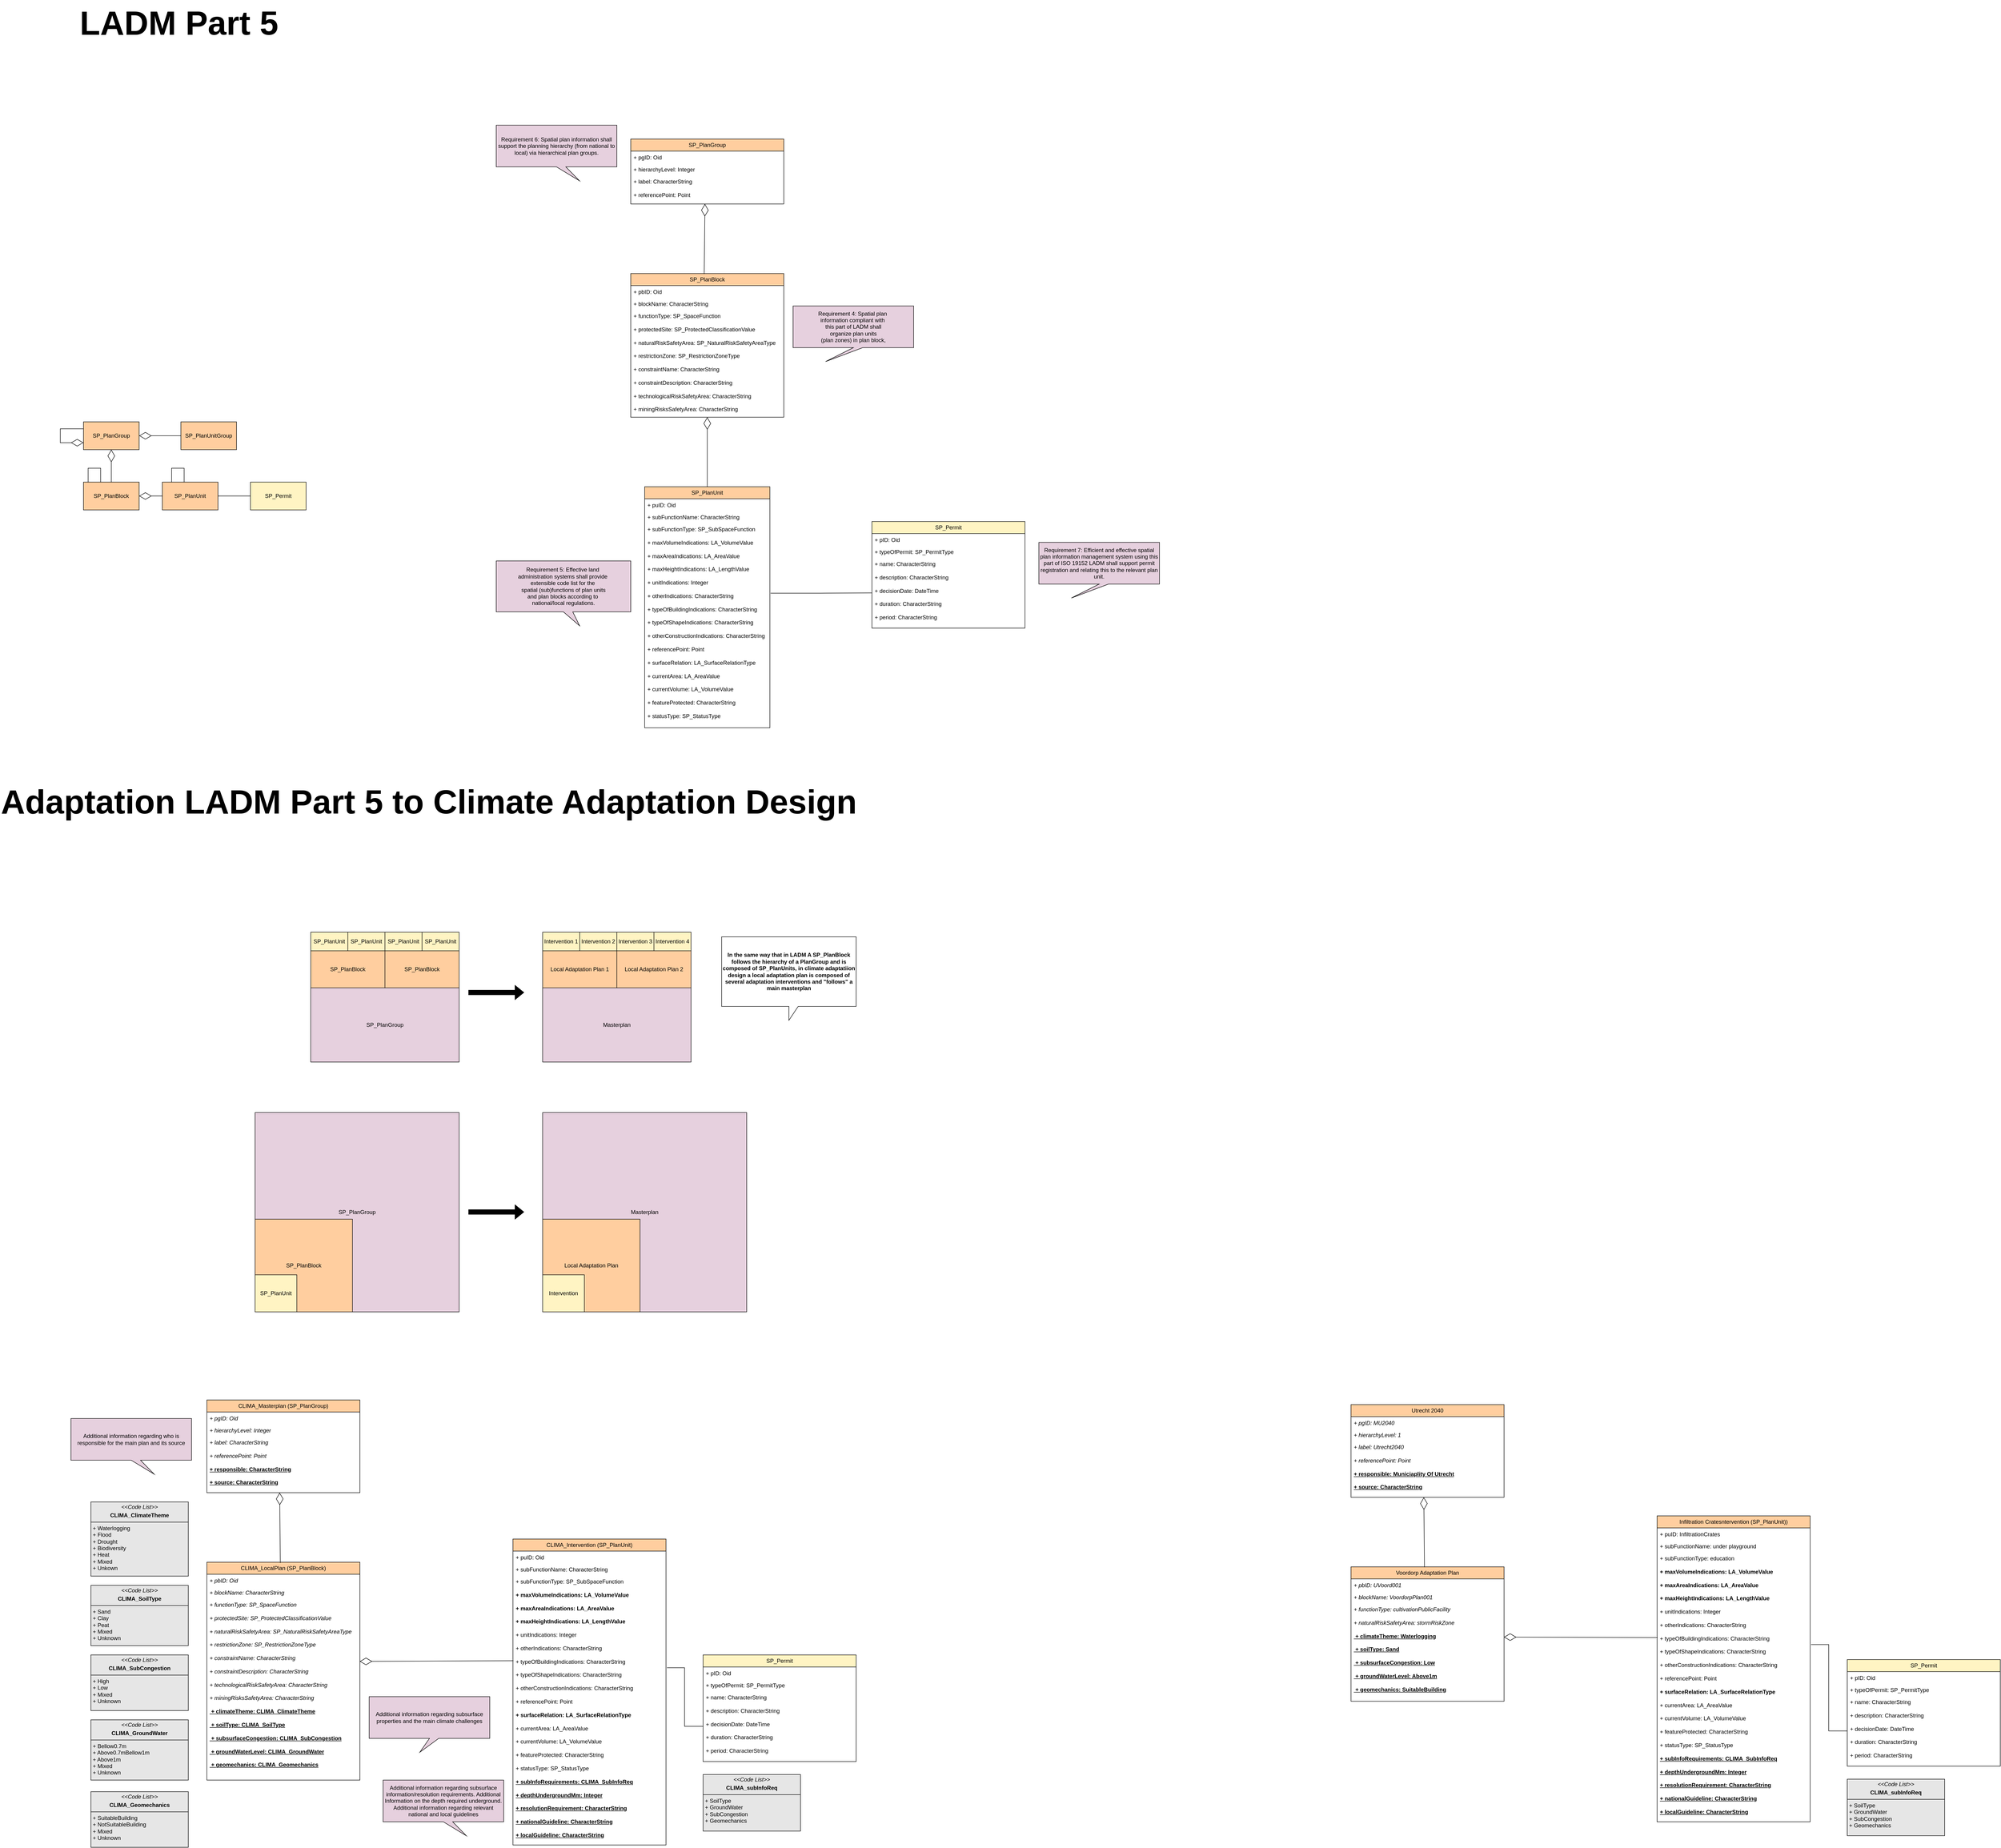 <mxfile version="24.4.15" type="github">
  <diagram id="C5RBs43oDa-KdzZeNtuy" name="Page-1">
    <mxGraphModel dx="2144" dy="3330" grid="1" gridSize="10" guides="1" tooltips="1" connect="1" arrows="1" fold="1" page="1" pageScale="1" pageWidth="827" pageHeight="1169" math="0" shadow="0">
      <root>
        <mxCell id="WIyWlLk6GJQsqaUBKTNV-0" />
        <mxCell id="WIyWlLk6GJQsqaUBKTNV-1" parent="WIyWlLk6GJQsqaUBKTNV-0" />
        <mxCell id="cNv1dug2NwwHb0u0l6bS-61" value="SP_PlanGroup" style="rounded=0;whiteSpace=wrap;html=1;fillColor=#FFCE9F;" parent="WIyWlLk6GJQsqaUBKTNV-1" vertex="1">
          <mxGeometry x="420" y="-1340" width="120" height="60" as="geometry" />
        </mxCell>
        <mxCell id="cNv1dug2NwwHb0u0l6bS-66" value="SP_PlanUnitGroup" style="rounded=0;whiteSpace=wrap;html=1;fillColor=#FFCE9F;" parent="WIyWlLk6GJQsqaUBKTNV-1" vertex="1">
          <mxGeometry x="630" y="-1340" width="120" height="60" as="geometry" />
        </mxCell>
        <mxCell id="cNv1dug2NwwHb0u0l6bS-67" value="SP_PlanBlock" style="rounded=0;whiteSpace=wrap;html=1;fillColor=#FFCE9F;" parent="WIyWlLk6GJQsqaUBKTNV-1" vertex="1">
          <mxGeometry x="420" y="-1210" width="120" height="60" as="geometry" />
        </mxCell>
        <mxCell id="cNv1dug2NwwHb0u0l6bS-68" value="SP_PlanUnit" style="rounded=0;whiteSpace=wrap;html=1;fillColor=#FFCE9F;" parent="WIyWlLk6GJQsqaUBKTNV-1" vertex="1">
          <mxGeometry x="590" y="-1210" width="120" height="60" as="geometry" />
        </mxCell>
        <mxCell id="cNv1dug2NwwHb0u0l6bS-69" value="SP_Permit" style="rounded=0;whiteSpace=wrap;html=1;fillColor=#FFF4C3;" parent="WIyWlLk6GJQsqaUBKTNV-1" vertex="1">
          <mxGeometry x="780" y="-1210" width="120" height="60" as="geometry" />
        </mxCell>
        <mxCell id="cNv1dug2NwwHb0u0l6bS-70" value="" style="endArrow=diamondThin;endFill=0;endSize=24;html=1;rounded=0;entryX=1;entryY=0.5;entryDx=0;entryDy=0;exitX=0;exitY=0.5;exitDx=0;exitDy=0;" parent="WIyWlLk6GJQsqaUBKTNV-1" source="cNv1dug2NwwHb0u0l6bS-66" target="cNv1dug2NwwHb0u0l6bS-61" edge="1">
          <mxGeometry width="160" relative="1" as="geometry">
            <mxPoint x="420" y="-1050" as="sourcePoint" />
            <mxPoint x="580" y="-1050" as="targetPoint" />
          </mxGeometry>
        </mxCell>
        <mxCell id="cNv1dug2NwwHb0u0l6bS-71" value="" style="endArrow=diamondThin;endFill=0;endSize=24;html=1;rounded=0;entryX=0.5;entryY=1;entryDx=0;entryDy=0;exitX=0.5;exitY=0;exitDx=0;exitDy=0;" parent="WIyWlLk6GJQsqaUBKTNV-1" source="cNv1dug2NwwHb0u0l6bS-67" target="cNv1dug2NwwHb0u0l6bS-61" edge="1">
          <mxGeometry width="160" relative="1" as="geometry">
            <mxPoint x="640" y="-1300" as="sourcePoint" />
            <mxPoint x="550" y="-1300" as="targetPoint" />
          </mxGeometry>
        </mxCell>
        <mxCell id="cNv1dug2NwwHb0u0l6bS-74" value="" style="endArrow=diamondThin;endFill=0;endSize=24;html=1;rounded=0;edgeStyle=orthogonalEdgeStyle;entryX=0;entryY=0.75;entryDx=0;entryDy=0;exitX=0;exitY=0.25;exitDx=0;exitDy=0;" parent="WIyWlLk6GJQsqaUBKTNV-1" source="cNv1dug2NwwHb0u0l6bS-61" target="cNv1dug2NwwHb0u0l6bS-61" edge="1">
          <mxGeometry width="160" relative="1" as="geometry">
            <mxPoint x="120" y="-1200" as="sourcePoint" />
            <mxPoint x="280" y="-1200" as="targetPoint" />
            <Array as="points">
              <mxPoint x="370" y="-1325" />
              <mxPoint x="370" y="-1295" />
            </Array>
          </mxGeometry>
        </mxCell>
        <mxCell id="cNv1dug2NwwHb0u0l6bS-75" value="" style="endArrow=none;html=1;edgeStyle=orthogonalEdgeStyle;rounded=0;" parent="WIyWlLk6GJQsqaUBKTNV-1" target="cNv1dug2NwwHb0u0l6bS-67" edge="1">
          <mxGeometry relative="1" as="geometry">
            <mxPoint x="430" y="-1210" as="sourcePoint" />
            <mxPoint x="350" y="-1270" as="targetPoint" />
            <Array as="points">
              <mxPoint x="430" y="-1210" />
              <mxPoint x="430" y="-1240" />
              <mxPoint x="457" y="-1240" />
            </Array>
          </mxGeometry>
        </mxCell>
        <mxCell id="cNv1dug2NwwHb0u0l6bS-79" value="" style="endArrow=none;html=1;edgeStyle=orthogonalEdgeStyle;rounded=0;" parent="WIyWlLk6GJQsqaUBKTNV-1" edge="1">
          <mxGeometry relative="1" as="geometry">
            <mxPoint x="610" y="-1210" as="sourcePoint" />
            <mxPoint x="637" y="-1210" as="targetPoint" />
            <Array as="points">
              <mxPoint x="610" y="-1210" />
              <mxPoint x="610" y="-1240" />
              <mxPoint x="637" y="-1240" />
            </Array>
          </mxGeometry>
        </mxCell>
        <mxCell id="cNv1dug2NwwHb0u0l6bS-81" value="" style="endArrow=diamondThin;endFill=0;endSize=24;html=1;rounded=0;entryX=1;entryY=0.5;entryDx=0;entryDy=0;exitX=0;exitY=0.5;exitDx=0;exitDy=0;" parent="WIyWlLk6GJQsqaUBKTNV-1" source="cNv1dug2NwwHb0u0l6bS-68" target="cNv1dug2NwwHb0u0l6bS-67" edge="1">
          <mxGeometry width="160" relative="1" as="geometry">
            <mxPoint x="170" y="-1130" as="sourcePoint" />
            <mxPoint x="330" y="-1130" as="targetPoint" />
          </mxGeometry>
        </mxCell>
        <mxCell id="cNv1dug2NwwHb0u0l6bS-82" value="" style="endArrow=none;html=1;edgeStyle=orthogonalEdgeStyle;rounded=0;entryX=0;entryY=0.5;entryDx=0;entryDy=0;exitX=1;exitY=0.5;exitDx=0;exitDy=0;" parent="WIyWlLk6GJQsqaUBKTNV-1" source="cNv1dug2NwwHb0u0l6bS-68" target="cNv1dug2NwwHb0u0l6bS-69" edge="1">
          <mxGeometry relative="1" as="geometry">
            <mxPoint x="240" y="-1210" as="sourcePoint" />
            <mxPoint x="400" y="-1210" as="targetPoint" />
          </mxGeometry>
        </mxCell>
        <mxCell id="cNv1dug2NwwHb0u0l6bS-85" value="SP_PlanUnit" style="swimlane;fontStyle=0;childLayout=stackLayout;horizontal=1;startSize=26;fillColor=#FFCE9F;horizontalStack=0;resizeParent=1;resizeParentMax=0;resizeLast=0;collapsible=1;marginBottom=0;whiteSpace=wrap;html=1;" parent="WIyWlLk6GJQsqaUBKTNV-1" vertex="1">
          <mxGeometry x="1630" y="-1200" width="270" height="520" as="geometry">
            <mxRectangle x="1810" y="-860" width="100" height="30" as="alternateBounds" />
          </mxGeometry>
        </mxCell>
        <mxCell id="cNv1dug2NwwHb0u0l6bS-86" value="+ puID: Oid" style="text;strokeColor=none;fillColor=none;align=left;verticalAlign=top;spacingLeft=4;spacingRight=4;overflow=hidden;rotatable=0;points=[[0,0.5],[1,0.5]];portConstraint=eastwest;whiteSpace=wrap;html=1;" parent="cNv1dug2NwwHb0u0l6bS-85" vertex="1">
          <mxGeometry y="26" width="270" height="26" as="geometry" />
        </mxCell>
        <mxCell id="cNv1dug2NwwHb0u0l6bS-87" value="+ subFunctionName: CharacterString" style="text;strokeColor=none;fillColor=none;align=left;verticalAlign=top;spacingLeft=4;spacingRight=4;overflow=hidden;rotatable=0;points=[[0,0.5],[1,0.5]];portConstraint=eastwest;whiteSpace=wrap;html=1;" parent="cNv1dug2NwwHb0u0l6bS-85" vertex="1">
          <mxGeometry y="52" width="270" height="26" as="geometry" />
        </mxCell>
        <mxCell id="cNv1dug2NwwHb0u0l6bS-88" value="+ subFunctionType: SP_SubSpaceFunction&lt;div&gt;&lt;br&gt;&lt;/div&gt;&lt;div&gt;+&amp;nbsp;maxVolumeIndications:&amp;nbsp;LA_VolumeValue&lt;/div&gt;&lt;div&gt;&lt;br&gt;&lt;/div&gt;&lt;div&gt;+&amp;nbsp;maxAreaIndications:&amp;nbsp;LA_AreaValue&lt;/div&gt;&lt;div&gt;&lt;br&gt;&lt;/div&gt;&lt;div&gt;+&amp;nbsp;maxHeightIndications:&amp;nbsp;LA_LengthValue&lt;/div&gt;&lt;div&gt;&lt;br&gt;&lt;/div&gt;&lt;div&gt;+&amp;nbsp;unitIndications:&amp;nbsp;Integer&lt;/div&gt;&lt;div&gt;&lt;br&gt;&lt;/div&gt;&lt;div&gt;+&amp;nbsp;otherIndications:&amp;nbsp;CharacterString&lt;/div&gt;&lt;div&gt;&lt;br&gt;&lt;/div&gt;&lt;div&gt;+&amp;nbsp;typeOfBuildingIndications:&amp;nbsp;CharacterString&lt;/div&gt;&lt;div&gt;&lt;br&gt;&lt;/div&gt;&lt;div&gt;+&amp;nbsp;typeOfShapeIndications:&amp;nbsp;CharacterString&lt;/div&gt;&lt;div&gt;&lt;br&gt;&lt;/div&gt;&lt;div&gt;+&amp;nbsp;otherConstructionIndications:&amp;nbsp;CharacterString&lt;/div&gt;&lt;div&gt;&lt;br&gt;&lt;/div&gt;&lt;div&gt;+&amp;nbsp;referencePoint:&amp;nbsp;Point&lt;/div&gt;&lt;div&gt;&lt;br&gt;&lt;/div&gt;&lt;div&gt;+&amp;nbsp;surfaceRelation:&amp;nbsp;LA_SurfaceRelationType&lt;/div&gt;&lt;div&gt;&lt;br&gt;&lt;/div&gt;&lt;div&gt;+&amp;nbsp;currentArea:&amp;nbsp;LA_AreaValue&lt;/div&gt;&lt;div&gt;&lt;br&gt;&lt;/div&gt;&lt;div&gt;+&amp;nbsp;currentVolume:&amp;nbsp;LA_VolumeValue&lt;/div&gt;&lt;div&gt;&lt;br&gt;&lt;/div&gt;&lt;div&gt;+&amp;nbsp;featureProtected:&amp;nbsp;CharacterString&lt;/div&gt;&lt;div&gt;&lt;br&gt;&lt;/div&gt;&lt;div&gt;+&amp;nbsp;statusType:&amp;nbsp;SP_StatusType&lt;/div&gt;&lt;div&gt;&lt;br&gt;&lt;/div&gt;&lt;div&gt;&lt;br&gt;&lt;/div&gt;" style="text;strokeColor=none;fillColor=none;align=left;verticalAlign=top;spacingLeft=4;spacingRight=4;overflow=hidden;rotatable=0;points=[[0,0.5],[1,0.5]];portConstraint=eastwest;whiteSpace=wrap;html=1;" parent="cNv1dug2NwwHb0u0l6bS-85" vertex="1">
          <mxGeometry y="78" width="270" height="442" as="geometry" />
        </mxCell>
        <mxCell id="cNv1dug2NwwHb0u0l6bS-97" value="&lt;div&gt;Requirement 4: Spatial plan&amp;nbsp;&lt;/div&gt;&lt;div&gt;information compliant with&amp;nbsp;&lt;/div&gt;&lt;div&gt;this part of LADM shall&lt;/div&gt;&lt;div&gt;organize&lt;span style=&quot;background-color: initial;&quot;&gt;&amp;nbsp;plan units&lt;/span&gt;&lt;/div&gt;&lt;div&gt;(plan zones) in plan block,&lt;/div&gt;" style="shape=callout;whiteSpace=wrap;html=1;perimeter=calloutPerimeter;position2=0.27;fillColor=#E6D0DE;" parent="WIyWlLk6GJQsqaUBKTNV-1" vertex="1">
          <mxGeometry x="1950" y="-1590" width="260" height="120" as="geometry" />
        </mxCell>
        <mxCell id="cNv1dug2NwwHb0u0l6bS-98" value="&lt;div&gt;Requirement 5: Effective land&amp;nbsp;&lt;/div&gt;&lt;div&gt;administration&amp;nbsp;&lt;span style=&quot;background-color: initial;&quot;&gt;systems&amp;nbsp;&lt;/span&gt;&lt;span style=&quot;background-color: initial;&quot;&gt;shall provide&amp;nbsp;&lt;/span&gt;&lt;/div&gt;&lt;div&gt;&lt;span style=&quot;background-color: initial;&quot;&gt;extensible code list for the&amp;nbsp;&lt;/span&gt;&lt;/div&gt;&lt;div&gt;&lt;span style=&quot;background-color: initial;&quot;&gt;spatial (sub)functions of plan units&lt;/span&gt;&lt;/div&gt;&lt;div&gt;and plan blocks according to&amp;nbsp;&lt;/div&gt;&lt;div&gt;national/local regulations.&lt;/div&gt;" style="shape=callout;whiteSpace=wrap;html=1;perimeter=calloutPerimeter;fillColor=#E6D0DE;position2=0.62;" parent="WIyWlLk6GJQsqaUBKTNV-1" vertex="1">
          <mxGeometry x="1310" y="-1040" width="290" height="140" as="geometry" />
        </mxCell>
        <mxCell id="cNv1dug2NwwHb0u0l6bS-99" value="SP_PlanBlock" style="swimlane;fontStyle=0;childLayout=stackLayout;horizontal=1;startSize=26;fillColor=#FFCE9F;horizontalStack=0;resizeParent=1;resizeParentMax=0;resizeLast=0;collapsible=1;marginBottom=0;whiteSpace=wrap;html=1;" parent="WIyWlLk6GJQsqaUBKTNV-1" vertex="1">
          <mxGeometry x="1600" y="-1660" width="330" height="310" as="geometry">
            <mxRectangle x="1810" y="-860" width="100" height="30" as="alternateBounds" />
          </mxGeometry>
        </mxCell>
        <mxCell id="cNv1dug2NwwHb0u0l6bS-100" value="+ pbID: Oid" style="text;strokeColor=none;fillColor=none;align=left;verticalAlign=top;spacingLeft=4;spacingRight=4;overflow=hidden;rotatable=0;points=[[0,0.5],[1,0.5]];portConstraint=eastwest;whiteSpace=wrap;html=1;" parent="cNv1dug2NwwHb0u0l6bS-99" vertex="1">
          <mxGeometry y="26" width="330" height="26" as="geometry" />
        </mxCell>
        <mxCell id="cNv1dug2NwwHb0u0l6bS-101" value="+ blockName: CharacterString" style="text;strokeColor=none;fillColor=none;align=left;verticalAlign=top;spacingLeft=4;spacingRight=4;overflow=hidden;rotatable=0;points=[[0,0.5],[1,0.5]];portConstraint=eastwest;whiteSpace=wrap;html=1;" parent="cNv1dug2NwwHb0u0l6bS-99" vertex="1">
          <mxGeometry y="52" width="330" height="26" as="geometry" />
        </mxCell>
        <mxCell id="cNv1dug2NwwHb0u0l6bS-102" value="+ functionType: SP_SpaceFunction&lt;div&gt;&lt;br&gt;&lt;/div&gt;&lt;div&gt;+ protectedSite: SP_ProtectedClassificationValue&lt;br&gt;&lt;div&gt;&lt;br&gt;&lt;/div&gt;&lt;div&gt;+&amp;nbsp;naturalRiskSafetyArea:&amp;nbsp;SP_NaturalRiskSafetyAreaType&lt;/div&gt;&lt;div&gt;&lt;br&gt;&lt;/div&gt;&lt;div&gt;+&amp;nbsp;restrictionZone:&amp;nbsp;SP_RestrictionZoneType&lt;/div&gt;&lt;div&gt;&lt;br&gt;&lt;/div&gt;&lt;div&gt;+&amp;nbsp;constraintName:&amp;nbsp;CharacterString&lt;/div&gt;&lt;div&gt;&lt;br&gt;&lt;/div&gt;&lt;div&gt;+&amp;nbsp;constraintDescription:&amp;nbsp;CharacterString&lt;/div&gt;&lt;div&gt;&lt;br&gt;&lt;/div&gt;&lt;div&gt;+&amp;nbsp;&lt;span style=&quot;background-color: initial;&quot;&gt;technologicalRiskSafetyAre&lt;/span&gt;&lt;span style=&quot;background-color: initial;&quot;&gt;a&lt;/span&gt;:&amp;nbsp;CharacterString&lt;/div&gt;&lt;div&gt;&lt;br&gt;&lt;/div&gt;&lt;div&gt;+&amp;nbsp;miningRisksSafetyArea:&amp;nbsp;CharacterString&lt;/div&gt;&lt;div&gt;&lt;br&gt;&lt;/div&gt;&lt;div&gt;&lt;br&gt;&lt;/div&gt;&lt;/div&gt;" style="text;strokeColor=none;fillColor=none;align=left;verticalAlign=top;spacingLeft=4;spacingRight=4;overflow=hidden;rotatable=0;points=[[0,0.5],[1,0.5]];portConstraint=eastwest;whiteSpace=wrap;html=1;" parent="cNv1dug2NwwHb0u0l6bS-99" vertex="1">
          <mxGeometry y="78" width="330" height="232" as="geometry" />
        </mxCell>
        <mxCell id="cNv1dug2NwwHb0u0l6bS-103" value="" style="endArrow=diamondThin;endFill=0;endSize=24;html=1;rounded=0;exitX=0.5;exitY=0;exitDx=0;exitDy=0;" parent="WIyWlLk6GJQsqaUBKTNV-1" source="cNv1dug2NwwHb0u0l6bS-85" target="cNv1dug2NwwHb0u0l6bS-102" edge="1">
          <mxGeometry width="160" relative="1" as="geometry">
            <mxPoint x="1950" y="-1200" as="sourcePoint" />
            <mxPoint x="1768" y="-1340" as="targetPoint" />
          </mxGeometry>
        </mxCell>
        <mxCell id="cNv1dug2NwwHb0u0l6bS-104" value="SP_PlanGroup" style="swimlane;fontStyle=0;childLayout=stackLayout;horizontal=1;startSize=26;fillColor=#FFCE9F;horizontalStack=0;resizeParent=1;resizeParentMax=0;resizeLast=0;collapsible=1;marginBottom=0;whiteSpace=wrap;html=1;" parent="WIyWlLk6GJQsqaUBKTNV-1" vertex="1">
          <mxGeometry x="1600" y="-1950" width="330" height="140" as="geometry">
            <mxRectangle x="1810" y="-860" width="100" height="30" as="alternateBounds" />
          </mxGeometry>
        </mxCell>
        <mxCell id="cNv1dug2NwwHb0u0l6bS-105" value="+ pgID: Oid" style="text;strokeColor=none;fillColor=none;align=left;verticalAlign=top;spacingLeft=4;spacingRight=4;overflow=hidden;rotatable=0;points=[[0,0.5],[1,0.5]];portConstraint=eastwest;whiteSpace=wrap;html=1;" parent="cNv1dug2NwwHb0u0l6bS-104" vertex="1">
          <mxGeometry y="26" width="330" height="26" as="geometry" />
        </mxCell>
        <mxCell id="cNv1dug2NwwHb0u0l6bS-106" value="+ hierarchyLevel: Integer" style="text;strokeColor=none;fillColor=none;align=left;verticalAlign=top;spacingLeft=4;spacingRight=4;overflow=hidden;rotatable=0;points=[[0,0.5],[1,0.5]];portConstraint=eastwest;whiteSpace=wrap;html=1;" parent="cNv1dug2NwwHb0u0l6bS-104" vertex="1">
          <mxGeometry y="52" width="330" height="26" as="geometry" />
        </mxCell>
        <mxCell id="cNv1dug2NwwHb0u0l6bS-107" value="+ label: CharacterString&lt;div&gt;&lt;br&gt;&lt;/div&gt;&lt;div&gt;+ referencePoint:&amp;nbsp;Point&lt;div&gt;&lt;br&gt;&lt;/div&gt;&lt;div&gt;&lt;br&gt;&lt;/div&gt;&lt;/div&gt;" style="text;strokeColor=none;fillColor=none;align=left;verticalAlign=top;spacingLeft=4;spacingRight=4;overflow=hidden;rotatable=0;points=[[0,0.5],[1,0.5]];portConstraint=eastwest;whiteSpace=wrap;html=1;" parent="cNv1dug2NwwHb0u0l6bS-104" vertex="1">
          <mxGeometry y="78" width="330" height="62" as="geometry" />
        </mxCell>
        <mxCell id="cNv1dug2NwwHb0u0l6bS-108" value="&lt;div&gt;Requirement 6: Spatial plan information shall support the planning hierarchy (from national to local)&amp;nbsp;&lt;span style=&quot;background-color: initial;&quot;&gt;via hierarchical plan groups.&lt;/span&gt;&lt;span style=&quot;background-color: initial; text-wrap: nowrap; color: rgba(0, 0, 0, 0); font-family: monospace; font-size: 0px; text-align: start;&quot;&gt;3CmxGraphModel%3E%3Croot%3E%3CmxCell%20id%3D%220%22%2F%3E%3CmxCell%20id%3D%221%22%20parent%3D%220%22%2F%3E%3CmxCell%20id%3D%222%22%20value%3D%22%26lt%3Bdiv%26gt%3BRequirement%204%3A%20Spatial%20plan%26amp%3Bnbsp%3B%26lt%3B%2Fdiv%26gt%3B%26lt%3Bdiv%26gt%3Binformation%20compliant%20with%26amp%3Bnbsp%3B%26lt%3B%2Fdiv%26gt%3B%26lt%3Bdiv%26gt%3Bthis%20part%20of%20LADM%20shall%26lt%3B%2Fdiv%26gt%3B%26lt%3Bdiv%26gt%3Borganize%26lt%3Bspan%20style%3D%26quot%3Bbackground-color%3A%20initial%3B%26quot%3B%26gt%3B%26amp%3Bnbsp%3Bplan%20units%26lt%3B%2Fspan%26gt%3B%26lt%3B%2Fdiv%26gt%3B%26lt%3Bdiv%26gt%3B(plan%20zones)%20in%20plan%20block%2C%26lt%3B%2Fdiv%26gt%3B%22%20style%3D%22shape%3Dcallout%3BwhiteSpace%3Dwrap%3Bhtml%3D1%3Bperimeter%3DcalloutPerimeter%3Bposition2%3D0.73%3BfillColor%3D%23E6D0DE%3B%22%20vertex%3D%221%22%20parent%3D%221%22%3E%3CmxGeometry%20x%3D%221510%22%20y%3D%22-1110%22%20width%3D%22260%22%20height%3D%22120%22%20as%3D%22geometry%22%2F%3E%3C%2FmxCell%3E%3C%2Froot%3E%3C%2FmxGraphModel%3E&lt;/span&gt;&lt;/div&gt;" style="shape=callout;whiteSpace=wrap;html=1;perimeter=calloutPerimeter;position2=0.69;fillColor=#E6D0DE;" parent="WIyWlLk6GJQsqaUBKTNV-1" vertex="1">
          <mxGeometry x="1310" y="-1980" width="260" height="120" as="geometry" />
        </mxCell>
        <mxCell id="cNv1dug2NwwHb0u0l6bS-110" value="" style="endArrow=diamondThin;endFill=0;endSize=24;html=1;rounded=0;exitX=0.48;exitY=0.003;exitDx=0;exitDy=0;exitPerimeter=0;" parent="WIyWlLk6GJQsqaUBKTNV-1" source="cNv1dug2NwwHb0u0l6bS-99" edge="1">
          <mxGeometry width="160" relative="1" as="geometry">
            <mxPoint x="1760" y="-1660" as="sourcePoint" />
            <mxPoint x="1760" y="-1810" as="targetPoint" />
          </mxGeometry>
        </mxCell>
        <mxCell id="cNv1dug2NwwHb0u0l6bS-115" value="SP_Permit" style="swimlane;fontStyle=0;childLayout=stackLayout;horizontal=1;startSize=26;fillColor=#FFF4C3;horizontalStack=0;resizeParent=1;resizeParentMax=0;resizeLast=0;collapsible=1;marginBottom=0;whiteSpace=wrap;html=1;" parent="WIyWlLk6GJQsqaUBKTNV-1" vertex="1">
          <mxGeometry x="2120" y="-1125" width="330" height="230" as="geometry">
            <mxRectangle x="1810" y="-860" width="100" height="30" as="alternateBounds" />
          </mxGeometry>
        </mxCell>
        <mxCell id="cNv1dug2NwwHb0u0l6bS-116" value="+ pID: Oid" style="text;strokeColor=none;fillColor=none;align=left;verticalAlign=top;spacingLeft=4;spacingRight=4;overflow=hidden;rotatable=0;points=[[0,0.5],[1,0.5]];portConstraint=eastwest;whiteSpace=wrap;html=1;" parent="cNv1dug2NwwHb0u0l6bS-115" vertex="1">
          <mxGeometry y="26" width="330" height="26" as="geometry" />
        </mxCell>
        <mxCell id="cNv1dug2NwwHb0u0l6bS-117" value="+ typeOfPermit:&amp;nbsp;SP_PermitType" style="text;strokeColor=none;fillColor=none;align=left;verticalAlign=top;spacingLeft=4;spacingRight=4;overflow=hidden;rotatable=0;points=[[0,0.5],[1,0.5]];portConstraint=eastwest;whiteSpace=wrap;html=1;" parent="cNv1dug2NwwHb0u0l6bS-115" vertex="1">
          <mxGeometry y="52" width="330" height="26" as="geometry" />
        </mxCell>
        <mxCell id="cNv1dug2NwwHb0u0l6bS-118" value="+ name: CharacterString&lt;div&gt;&lt;br&gt;&lt;div&gt;+ description:&amp;nbsp;CharacterString&lt;/div&gt;&lt;div&gt;&lt;br&gt;&lt;div&gt;+&amp;nbsp;decisionDate:&amp;nbsp;DateTime&lt;/div&gt;&lt;div&gt;&lt;br&gt;&lt;/div&gt;&lt;div&gt;+&amp;nbsp;duration:&amp;nbsp;CharacterString&lt;/div&gt;&lt;div&gt;&lt;br&gt;&lt;/div&gt;&lt;div&gt;+&amp;nbsp;period:&amp;nbsp;CharacterString&lt;/div&gt;&lt;div&gt;&lt;br&gt;&lt;/div&gt;&lt;div&gt;&lt;br&gt;&lt;/div&gt;&lt;/div&gt;&lt;/div&gt;" style="text;strokeColor=none;fillColor=none;align=left;verticalAlign=top;spacingLeft=4;spacingRight=4;overflow=hidden;rotatable=0;points=[[0,0.5],[1,0.5]];portConstraint=eastwest;whiteSpace=wrap;html=1;" parent="cNv1dug2NwwHb0u0l6bS-115" vertex="1">
          <mxGeometry y="78" width="330" height="152" as="geometry" />
        </mxCell>
        <mxCell id="cNv1dug2NwwHb0u0l6bS-120" value="" style="endArrow=none;html=1;edgeStyle=orthogonalEdgeStyle;rounded=0;entryX=0;entryY=0.5;entryDx=0;entryDy=0;exitX=1.006;exitY=0.343;exitDx=0;exitDy=0;exitPerimeter=0;" parent="WIyWlLk6GJQsqaUBKTNV-1" source="cNv1dug2NwwHb0u0l6bS-88" target="cNv1dug2NwwHb0u0l6bS-118" edge="1">
          <mxGeometry relative="1" as="geometry">
            <mxPoint x="1910" y="-1000" as="sourcePoint" />
            <mxPoint x="2070" y="-1000" as="targetPoint" />
          </mxGeometry>
        </mxCell>
        <mxCell id="cNv1dug2NwwHb0u0l6bS-123" value="&lt;div&gt;Requirement 7: Efficient and effective spatial plan information management system using this part of&amp;nbsp;&lt;span style=&quot;background-color: initial;&quot;&gt;ISO 19152 LADM shall support permit registration and relating this to the relevant plan unit.&lt;/span&gt;&lt;/div&gt;" style="shape=callout;whiteSpace=wrap;html=1;perimeter=calloutPerimeter;position2=0.27;fillColor=#E6D0DE;" parent="WIyWlLk6GJQsqaUBKTNV-1" vertex="1">
          <mxGeometry x="2480" y="-1080" width="260" height="120" as="geometry" />
        </mxCell>
        <mxCell id="cNv1dug2NwwHb0u0l6bS-124" value="SP_PlanGroup" style="rounded=0;whiteSpace=wrap;html=1;fillColor=#E6D0DE;" parent="WIyWlLk6GJQsqaUBKTNV-1" vertex="1">
          <mxGeometry x="910" y="-119" width="320" height="160" as="geometry" />
        </mxCell>
        <mxCell id="cNv1dug2NwwHb0u0l6bS-126" value="SP_PlanBlock" style="rounded=0;whiteSpace=wrap;html=1;fillColor=#FFCE9F;" parent="WIyWlLk6GJQsqaUBKTNV-1" vertex="1">
          <mxGeometry x="910" y="-199" width="160" height="80" as="geometry" />
        </mxCell>
        <mxCell id="cNv1dug2NwwHb0u0l6bS-139" value="SP_PlanBlock" style="rounded=0;whiteSpace=wrap;html=1;fillColor=#FFCE9F;" parent="WIyWlLk6GJQsqaUBKTNV-1" vertex="1">
          <mxGeometry x="1070" y="-199" width="160" height="80" as="geometry" />
        </mxCell>
        <mxCell id="cNv1dug2NwwHb0u0l6bS-145" value="SP_PlanUnit" style="rounded=0;whiteSpace=wrap;html=1;fillColor=#FFF4C3;" parent="WIyWlLk6GJQsqaUBKTNV-1" vertex="1">
          <mxGeometry x="910" y="-239" width="80" height="40" as="geometry" />
        </mxCell>
        <mxCell id="cNv1dug2NwwHb0u0l6bS-147" value="SP_PlanUnit" style="rounded=0;whiteSpace=wrap;html=1;fillColor=#FFF4C3;" parent="WIyWlLk6GJQsqaUBKTNV-1" vertex="1">
          <mxGeometry x="990" y="-239" width="80" height="40" as="geometry" />
        </mxCell>
        <mxCell id="cNv1dug2NwwHb0u0l6bS-148" value="SP_PlanUnit" style="rounded=0;whiteSpace=wrap;html=1;fillColor=#FFF4C3;" parent="WIyWlLk6GJQsqaUBKTNV-1" vertex="1">
          <mxGeometry x="1070" y="-239" width="80" height="40" as="geometry" />
        </mxCell>
        <mxCell id="cNv1dug2NwwHb0u0l6bS-149" value="SP_PlanUnit" style="rounded=0;whiteSpace=wrap;html=1;fillColor=#FFF4C3;" parent="WIyWlLk6GJQsqaUBKTNV-1" vertex="1">
          <mxGeometry x="1150" y="-239" width="80" height="40" as="geometry" />
        </mxCell>
        <mxCell id="cNv1dug2NwwHb0u0l6bS-150" value="SP_PlanGroup" style="rounded=0;whiteSpace=wrap;html=1;fillColor=#E6D0DE;" parent="WIyWlLk6GJQsqaUBKTNV-1" vertex="1">
          <mxGeometry x="790" y="150" width="440" height="430" as="geometry" />
        </mxCell>
        <mxCell id="cNv1dug2NwwHb0u0l6bS-151" value="SP_PlanBlock" style="rounded=0;whiteSpace=wrap;html=1;fillColor=#FFCE9F;" parent="WIyWlLk6GJQsqaUBKTNV-1" vertex="1">
          <mxGeometry x="790" y="380" width="210" height="200" as="geometry" />
        </mxCell>
        <mxCell id="cNv1dug2NwwHb0u0l6bS-157" value="SP_PlanUnit" style="rounded=0;whiteSpace=wrap;html=1;fillColor=#FFF4C3;" parent="WIyWlLk6GJQsqaUBKTNV-1" vertex="1">
          <mxGeometry x="790" y="500" width="90" height="80" as="geometry" />
        </mxCell>
        <mxCell id="cNv1dug2NwwHb0u0l6bS-158" value="Masterplan" style="rounded=0;whiteSpace=wrap;html=1;fillColor=#E6D0DE;" parent="WIyWlLk6GJQsqaUBKTNV-1" vertex="1">
          <mxGeometry x="1410" y="150" width="440" height="430" as="geometry" />
        </mxCell>
        <mxCell id="cNv1dug2NwwHb0u0l6bS-159" value="Local Adaptation Plan" style="rounded=0;whiteSpace=wrap;html=1;fillColor=#FFCE9F;" parent="WIyWlLk6GJQsqaUBKTNV-1" vertex="1">
          <mxGeometry x="1410" y="380" width="210" height="200" as="geometry" />
        </mxCell>
        <mxCell id="cNv1dug2NwwHb0u0l6bS-160" value="Intervention" style="rounded=0;whiteSpace=wrap;html=1;fillColor=#FFF4C3;" parent="WIyWlLk6GJQsqaUBKTNV-1" vertex="1">
          <mxGeometry x="1410" y="500" width="90" height="80" as="geometry" />
        </mxCell>
        <mxCell id="8PfWSfrLphycb07iS4tt-0" value="CLIMA_Intervention (SP_PlanUnit)" style="swimlane;fontStyle=0;childLayout=stackLayout;horizontal=1;startSize=26;fillColor=#FFCE9F;horizontalStack=0;resizeParent=1;resizeParentMax=0;resizeLast=0;collapsible=1;marginBottom=0;whiteSpace=wrap;html=1;" vertex="1" parent="WIyWlLk6GJQsqaUBKTNV-1">
          <mxGeometry x="1346" y="1070" width="330" height="660" as="geometry">
            <mxRectangle x="1810" y="-860" width="100" height="30" as="alternateBounds" />
          </mxGeometry>
        </mxCell>
        <mxCell id="8PfWSfrLphycb07iS4tt-1" value="+ puID: Oid" style="text;strokeColor=none;fillColor=none;align=left;verticalAlign=top;spacingLeft=4;spacingRight=4;overflow=hidden;rotatable=0;points=[[0,0.5],[1,0.5]];portConstraint=eastwest;whiteSpace=wrap;html=1;" vertex="1" parent="8PfWSfrLphycb07iS4tt-0">
          <mxGeometry y="26" width="330" height="26" as="geometry" />
        </mxCell>
        <mxCell id="8PfWSfrLphycb07iS4tt-2" value="+ subFunctionName: CharacterString" style="text;strokeColor=none;fillColor=none;align=left;verticalAlign=top;spacingLeft=4;spacingRight=4;overflow=hidden;rotatable=0;points=[[0,0.5],[1,0.5]];portConstraint=eastwest;whiteSpace=wrap;html=1;" vertex="1" parent="8PfWSfrLphycb07iS4tt-0">
          <mxGeometry y="52" width="330" height="26" as="geometry" />
        </mxCell>
        <mxCell id="8PfWSfrLphycb07iS4tt-3" value="+ subFunctionType: SP_SubSpaceFunction&lt;div&gt;&lt;br&gt;&lt;/div&gt;&lt;div&gt;&lt;b&gt;+&amp;nbsp;maxVolumeIndications:&amp;nbsp;LA_VolumeValue&lt;/b&gt;&lt;/div&gt;&lt;div&gt;&lt;b&gt;&lt;br&gt;&lt;/b&gt;&lt;/div&gt;&lt;div&gt;&lt;b&gt;+&amp;nbsp;maxAreaIndications:&amp;nbsp;LA_AreaValue&lt;/b&gt;&lt;/div&gt;&lt;div&gt;&lt;b&gt;&lt;br&gt;&lt;/b&gt;&lt;/div&gt;&lt;div&gt;&lt;b&gt;+&amp;nbsp;maxHeightIndications:&amp;nbsp;LA_LengthValue&lt;/b&gt;&lt;/div&gt;&lt;div&gt;&lt;br&gt;&lt;/div&gt;&lt;div&gt;+&amp;nbsp;unitIndications:&amp;nbsp;Integer&lt;/div&gt;&lt;div&gt;&lt;br&gt;&lt;/div&gt;&lt;div&gt;+&amp;nbsp;otherIndications:&amp;nbsp;CharacterString&lt;/div&gt;&lt;div&gt;&lt;br&gt;&lt;/div&gt;&lt;div&gt;+&amp;nbsp;typeOfBuildingIndications:&amp;nbsp;CharacterString&lt;/div&gt;&lt;div&gt;&lt;br&gt;&lt;/div&gt;&lt;div&gt;+&amp;nbsp;typeOfShapeIndications:&amp;nbsp;CharacterString&lt;/div&gt;&lt;div&gt;&lt;br&gt;&lt;/div&gt;&lt;div&gt;+&amp;nbsp;otherConstructionIndications:&amp;nbsp;CharacterString&lt;/div&gt;&lt;div&gt;&lt;br&gt;&lt;/div&gt;&lt;div&gt;+&amp;nbsp;referencePoint:&amp;nbsp;Point&lt;/div&gt;&lt;div&gt;&lt;br&gt;&lt;/div&gt;&lt;div&gt;&lt;b&gt;+&amp;nbsp;surfaceRelation:&amp;nbsp;LA_SurfaceRelationType&lt;/b&gt;&lt;/div&gt;&lt;div&gt;&lt;br&gt;&lt;/div&gt;&lt;div&gt;+&amp;nbsp;currentArea:&amp;nbsp;LA_AreaValue&lt;/div&gt;&lt;div&gt;&lt;br&gt;&lt;/div&gt;&lt;div&gt;+&amp;nbsp;currentVolume:&amp;nbsp;LA_VolumeValue&lt;/div&gt;&lt;div&gt;&lt;br&gt;&lt;/div&gt;&lt;div&gt;+&amp;nbsp;featureProtected:&amp;nbsp;CharacterString&lt;/div&gt;&lt;div&gt;&lt;br&gt;&lt;/div&gt;&lt;div&gt;+&amp;nbsp;statusType:&amp;nbsp;SP_StatusType&lt;/div&gt;&lt;div&gt;&lt;br&gt;&lt;/div&gt;&lt;div&gt;&lt;b&gt;&lt;u&gt;+ subInfoRequirements: CLIMA_SubInfoReq&lt;/u&gt;&lt;/b&gt;&lt;/div&gt;&lt;div&gt;&lt;b&gt;&lt;u&gt;&lt;br&gt;&lt;/u&gt;&lt;/b&gt;&lt;/div&gt;&lt;div&gt;&lt;b&gt;&lt;u&gt;+ depthUndergroundMm: Integer&lt;/u&gt;&lt;/b&gt;&lt;/div&gt;&lt;div&gt;&lt;b&gt;&lt;u&gt;&lt;br&gt;&lt;/u&gt;&lt;/b&gt;&lt;/div&gt;&lt;div&gt;&lt;b&gt;&lt;u&gt;+ resolutionRequirement:&amp;nbsp;&lt;span style=&quot;background-color: initial;&quot;&gt;CharacterString&lt;/span&gt;&lt;/u&gt;&lt;/b&gt;&lt;/div&gt;&lt;div&gt;&lt;b&gt;&lt;u&gt;&lt;span style=&quot;background-color: initial;&quot;&gt;&lt;br&gt;&lt;/span&gt;&lt;/u&gt;&lt;/b&gt;&lt;/div&gt;&lt;div&gt;&lt;b&gt;&lt;u&gt;&lt;span style=&quot;background-color: initial;&quot;&gt;+ nationalGuideline:&amp;nbsp;&lt;/span&gt;&lt;/u&gt;&lt;/b&gt;&lt;b style=&quot;background-color: initial;&quot;&gt;&lt;u&gt;&lt;span style=&quot;background-color: initial;&quot;&gt;CharacterString&lt;/span&gt;&lt;/u&gt;&lt;/b&gt;&lt;/div&gt;&lt;div&gt;&lt;b style=&quot;background-color: initial;&quot;&gt;&lt;u&gt;&lt;span style=&quot;background-color: initial;&quot;&gt;&lt;br&gt;&lt;/span&gt;&lt;/u&gt;&lt;/b&gt;&lt;/div&gt;&lt;div&gt;&lt;b style=&quot;background-color: initial;&quot;&gt;&lt;u&gt;&lt;span style=&quot;background-color: initial;&quot;&gt;+ localGuideline:&amp;nbsp;&lt;/span&gt;&lt;/u&gt;&lt;/b&gt;&lt;b style=&quot;background-color: initial;&quot;&gt;&lt;u&gt;&lt;span style=&quot;background-color: initial;&quot;&gt;CharacterString&lt;/span&gt;&lt;/u&gt;&lt;/b&gt;&lt;/div&gt;&lt;div&gt;&lt;span style=&quot;background-color: initial;&quot;&gt;&lt;br&gt;&lt;/span&gt;&lt;/div&gt;&lt;div&gt;&lt;span style=&quot;background-color: initial;&quot;&gt;&lt;br&gt;&lt;/span&gt;&lt;/div&gt;&lt;div&gt;&lt;br&gt;&lt;/div&gt;&lt;div&gt;&lt;br&gt;&lt;/div&gt;&lt;div&gt;&lt;br&gt;&lt;/div&gt;" style="text;strokeColor=none;fillColor=none;align=left;verticalAlign=top;spacingLeft=4;spacingRight=4;overflow=hidden;rotatable=0;points=[[0,0.5],[1,0.5]];portConstraint=eastwest;whiteSpace=wrap;html=1;" vertex="1" parent="8PfWSfrLphycb07iS4tt-0">
          <mxGeometry y="78" width="330" height="582" as="geometry" />
        </mxCell>
        <mxCell id="8PfWSfrLphycb07iS4tt-4" value="&lt;div&gt;Additional information regarding subsurface properties and the main climate challenges&lt;/div&gt;" style="shape=callout;whiteSpace=wrap;html=1;perimeter=calloutPerimeter;position2=0.42;fillColor=#E6D0DE;" vertex="1" parent="WIyWlLk6GJQsqaUBKTNV-1">
          <mxGeometry x="1036" y="1410" width="260" height="120" as="geometry" />
        </mxCell>
        <mxCell id="8PfWSfrLphycb07iS4tt-6" value="CLIMA_LocalPlan (SP_PlanBlock)" style="swimlane;fontStyle=0;childLayout=stackLayout;horizontal=1;startSize=26;fillColor=#FFCE9F;horizontalStack=0;resizeParent=1;resizeParentMax=0;resizeLast=0;collapsible=1;marginBottom=0;whiteSpace=wrap;html=1;" vertex="1" parent="WIyWlLk6GJQsqaUBKTNV-1">
          <mxGeometry x="686" y="1120" width="330" height="470" as="geometry">
            <mxRectangle x="1810" y="-860" width="100" height="30" as="alternateBounds" />
          </mxGeometry>
        </mxCell>
        <mxCell id="8PfWSfrLphycb07iS4tt-7" value="&lt;i&gt;+ pbID: Oid&lt;/i&gt;" style="text;strokeColor=none;fillColor=none;align=left;verticalAlign=top;spacingLeft=4;spacingRight=4;overflow=hidden;rotatable=0;points=[[0,0.5],[1,0.5]];portConstraint=eastwest;whiteSpace=wrap;html=1;" vertex="1" parent="8PfWSfrLphycb07iS4tt-6">
          <mxGeometry y="26" width="330" height="26" as="geometry" />
        </mxCell>
        <mxCell id="8PfWSfrLphycb07iS4tt-8" value="&lt;i&gt;+ blockName: CharacterString&lt;/i&gt;" style="text;strokeColor=none;fillColor=none;align=left;verticalAlign=top;spacingLeft=4;spacingRight=4;overflow=hidden;rotatable=0;points=[[0,0.5],[1,0.5]];portConstraint=eastwest;whiteSpace=wrap;html=1;" vertex="1" parent="8PfWSfrLphycb07iS4tt-6">
          <mxGeometry y="52" width="330" height="26" as="geometry" />
        </mxCell>
        <mxCell id="8PfWSfrLphycb07iS4tt-9" value="&lt;i&gt;+ functionType: SP_SpaceFunction&lt;/i&gt;&lt;div&gt;&lt;i&gt;&lt;br&gt;&lt;/i&gt;&lt;/div&gt;&lt;div&gt;&lt;i&gt;+ protectedSite: SP_ProtectedClassificationValue&lt;br&gt;&lt;/i&gt;&lt;div&gt;&lt;i&gt;&lt;br&gt;&lt;/i&gt;&lt;/div&gt;&lt;div&gt;&lt;i&gt;+&amp;nbsp;naturalRiskSafetyArea:&amp;nbsp;SP_NaturalRiskSafetyAreaType&lt;/i&gt;&lt;/div&gt;&lt;div&gt;&lt;i&gt;&lt;br&gt;&lt;/i&gt;&lt;/div&gt;&lt;div&gt;&lt;i&gt;+&amp;nbsp;restrictionZone:&amp;nbsp;SP_RestrictionZoneType&lt;/i&gt;&lt;/div&gt;&lt;div&gt;&lt;i&gt;&lt;br&gt;&lt;/i&gt;&lt;/div&gt;&lt;div&gt;&lt;i&gt;+&amp;nbsp;constraintName:&amp;nbsp;CharacterString&lt;/i&gt;&lt;/div&gt;&lt;div&gt;&lt;i&gt;&lt;br&gt;&lt;/i&gt;&lt;/div&gt;&lt;div&gt;&lt;i&gt;+&amp;nbsp;constraintDescription:&amp;nbsp;CharacterString&lt;/i&gt;&lt;/div&gt;&lt;div&gt;&lt;i&gt;&lt;br&gt;&lt;/i&gt;&lt;/div&gt;&lt;div&gt;&lt;i&gt;+&amp;nbsp;&lt;span style=&quot;background-color: initial;&quot;&gt;technologicalRiskSafetyAre&lt;/span&gt;&lt;span style=&quot;background-color: initial;&quot;&gt;a&lt;/span&gt;:&amp;nbsp;CharacterString&lt;/i&gt;&lt;/div&gt;&lt;div&gt;&lt;i&gt;&lt;br&gt;&lt;/i&gt;&lt;/div&gt;&lt;div&gt;&lt;i&gt;+&amp;nbsp;miningRisksSafetyArea:&amp;nbsp;CharacterString&lt;/i&gt;&lt;/div&gt;&lt;div&gt;&lt;i&gt;&lt;br&gt;&lt;/i&gt;&lt;/div&gt;&lt;div&gt;&lt;div&gt;&lt;b&gt;&lt;u&gt;&amp;nbsp;+ climateTheme: CLIMA_ClimateTheme&lt;/u&gt;&lt;/b&gt;&lt;/div&gt;&lt;div&gt;&lt;u&gt;&lt;br&gt;&lt;/u&gt;&lt;/div&gt;&lt;div&gt;&lt;b&gt;&lt;u&gt;&amp;nbsp;+ soilType: CLIMA_SoilType&lt;/u&gt;&lt;/b&gt;&lt;/div&gt;&lt;div&gt;&lt;b&gt;&lt;u&gt;&lt;br&gt;&lt;/u&gt;&lt;/b&gt;&lt;/div&gt;&lt;div&gt;&lt;b&gt;&lt;u&gt;&amp;nbsp;+ subsurfaceCongestion: CLIMA_SubCongestion&lt;/u&gt;&lt;/b&gt;&lt;/div&gt;&lt;div&gt;&lt;b&gt;&lt;u&gt;&lt;br&gt;&lt;/u&gt;&lt;/b&gt;&lt;/div&gt;&lt;div&gt;&lt;b&gt;&lt;u&gt;&amp;nbsp;+ groundWaterLevel: CLIMA_GroundWater&lt;/u&gt;&lt;/b&gt;&lt;/div&gt;&lt;div&gt;&lt;b&gt;&lt;u&gt;&lt;br&gt;&lt;/u&gt;&lt;/b&gt;&lt;/div&gt;&lt;div&gt;&lt;b&gt;&lt;u&gt;&amp;nbsp;+ geomechanics: CLIMA_Geomechanics&lt;/u&gt;&lt;/b&gt;&lt;/div&gt;&lt;/div&gt;&lt;div&gt;&lt;br&gt;&lt;/div&gt;&lt;div&gt;&lt;br&gt;&lt;/div&gt;&lt;/div&gt;" style="text;strokeColor=none;fillColor=none;align=left;verticalAlign=top;spacingLeft=4;spacingRight=4;overflow=hidden;rotatable=0;points=[[0,0.5],[1,0.5]];portConstraint=eastwest;whiteSpace=wrap;html=1;" vertex="1" parent="8PfWSfrLphycb07iS4tt-6">
          <mxGeometry y="78" width="330" height="392" as="geometry" />
        </mxCell>
        <mxCell id="8PfWSfrLphycb07iS4tt-10" value="" style="endArrow=diamondThin;endFill=0;endSize=24;html=1;rounded=0;exitX=0.003;exitY=0.317;exitDx=0;exitDy=0;entryX=0.999;entryY=0.347;entryDx=0;entryDy=0;entryPerimeter=0;exitPerimeter=0;" edge="1" parent="WIyWlLk6GJQsqaUBKTNV-1" source="8PfWSfrLphycb07iS4tt-3" target="8PfWSfrLphycb07iS4tt-9">
          <mxGeometry width="160" relative="1" as="geometry">
            <mxPoint x="1033" y="1580" as="sourcePoint" />
            <mxPoint x="851" y="1440" as="targetPoint" />
          </mxGeometry>
        </mxCell>
        <mxCell id="8PfWSfrLphycb07iS4tt-11" value="CLIMA_Masterplan (SP_PlanGroup)" style="swimlane;fontStyle=0;childLayout=stackLayout;horizontal=1;startSize=26;fillColor=#FFCE9F;horizontalStack=0;resizeParent=1;resizeParentMax=0;resizeLast=0;collapsible=1;marginBottom=0;whiteSpace=wrap;html=1;" vertex="1" parent="WIyWlLk6GJQsqaUBKTNV-1">
          <mxGeometry x="686" y="770" width="330" height="200" as="geometry">
            <mxRectangle x="1810" y="-860" width="100" height="30" as="alternateBounds" />
          </mxGeometry>
        </mxCell>
        <mxCell id="8PfWSfrLphycb07iS4tt-12" value="&lt;i&gt;+ pgID: Oid&lt;/i&gt;" style="text;strokeColor=none;fillColor=none;align=left;verticalAlign=top;spacingLeft=4;spacingRight=4;overflow=hidden;rotatable=0;points=[[0,0.5],[1,0.5]];portConstraint=eastwest;whiteSpace=wrap;html=1;" vertex="1" parent="8PfWSfrLphycb07iS4tt-11">
          <mxGeometry y="26" width="330" height="26" as="geometry" />
        </mxCell>
        <mxCell id="8PfWSfrLphycb07iS4tt-13" value="&lt;i&gt;+ hierarchyLevel: Integer&lt;/i&gt;" style="text;strokeColor=none;fillColor=none;align=left;verticalAlign=top;spacingLeft=4;spacingRight=4;overflow=hidden;rotatable=0;points=[[0,0.5],[1,0.5]];portConstraint=eastwest;whiteSpace=wrap;html=1;" vertex="1" parent="8PfWSfrLphycb07iS4tt-11">
          <mxGeometry y="52" width="330" height="26" as="geometry" />
        </mxCell>
        <mxCell id="8PfWSfrLphycb07iS4tt-14" value="&lt;i&gt;+ label: CharacterString&lt;/i&gt;&lt;div&gt;&lt;i&gt;&lt;br&gt;&lt;/i&gt;&lt;/div&gt;&lt;div&gt;&lt;i&gt;+ referencePoint:&amp;nbsp;Point&lt;/i&gt;&lt;/div&gt;&lt;div&gt;&lt;br&gt;&lt;/div&gt;&lt;div&gt;&lt;b&gt;&lt;u&gt;+ responsible: CharacterString&lt;/u&gt;&lt;/b&gt;&lt;/div&gt;&lt;div&gt;&lt;b&gt;&lt;u&gt;&lt;br&gt;&lt;/u&gt;&lt;/b&gt;&lt;/div&gt;&lt;div&gt;&lt;b&gt;&lt;u&gt;+ source: CharacterString&lt;/u&gt;&lt;/b&gt;&lt;br&gt;&lt;div&gt;&lt;br&gt;&lt;/div&gt;&lt;div&gt;&lt;br&gt;&lt;/div&gt;&lt;/div&gt;" style="text;strokeColor=none;fillColor=none;align=left;verticalAlign=top;spacingLeft=4;spacingRight=4;overflow=hidden;rotatable=0;points=[[0,0.5],[1,0.5]];portConstraint=eastwest;whiteSpace=wrap;html=1;" vertex="1" parent="8PfWSfrLphycb07iS4tt-11">
          <mxGeometry y="78" width="330" height="122" as="geometry" />
        </mxCell>
        <mxCell id="8PfWSfrLphycb07iS4tt-15" value="&lt;div style=&quot;text-align: center;&quot;&gt;&lt;span style=&quot;background-color: initial; text-align: start;&quot;&gt;Additional information regarding who is responsible for the main plan and its source&lt;/span&gt;&lt;span style=&quot;background-color: initial; text-wrap: nowrap; color: rgba(0, 0, 0, 0); font-family: monospace; font-size: 0px; text-align: start;&quot;&gt;%3E%3Croot%3E%3CmxCell%20id%3D%220%22%2F%3E%3CmxCell%20id%3D%221%22%20parent%3D%220%22%2F%3E%3CmxCell%20id%3D%222%22%20value%3D%22%26lt%3Bdiv%26gt%3BRequirement%204%3A%20Spatial%20plan%26amp%3Bnbsp%3B%26lt%3B%2Fdiv%26gt%3B%26lt%3Bdiv%26gt%3Binformation%20compliant%20with%26amp%3Bnbsp%3B%26lt%3B%2Fdiv%26gt%3B%26lt%3Bdiv%26gt%3Bthis%20part%20of%20LADM%20shall%26lt%3B%2Fdiv%26gt%3B%26lt%3Bdiv%26gt%3Borganize%26lt%3Bspan%20style%3D%26quot%3Bbackground-color%3A%20initial%3B%26quot%3B%26gt%3B%26amp%3Bnbsp%3Bplan%20units%26lt%3B%2Fspan%26gt%3B%26lt%3B%2Fdiv%26gt%3B%26lt%3Bdiv%26gt%3B(plan%20zones)%20in%20plan%20block%2C%26lt%3B%2Fdiv%26gt%3B%22%20style%3D%22shape%3Dcallout%3BwhiteSpace%3Dwrap%3Bhtml%3D1%3Bperimeter%3DcalloutPerimeter%3Bposition2%3D0.73%3BfillColor%3D%23E6D0DE%3B%22%20vertex%3D%221%22%20parent%3D%221%22%3E%3CmxGeometry%20x%3D%221510%22%20y%3D%22-1110%22%20width%3D%22260%22%20height%3D%22120%22%20as%3D%22geometry%22%2F%3E%3C%2FmxCell%3E%3C%2Froot%3E%3C%2FmxGraphModel%3E&lt;/span&gt;&lt;/div&gt;" style="shape=callout;whiteSpace=wrap;html=1;perimeter=calloutPerimeter;position2=0.69;fillColor=#E6D0DE;" vertex="1" parent="WIyWlLk6GJQsqaUBKTNV-1">
          <mxGeometry x="393" y="810" width="260" height="120" as="geometry" />
        </mxCell>
        <mxCell id="8PfWSfrLphycb07iS4tt-16" value="" style="endArrow=diamondThin;endFill=0;endSize=24;html=1;rounded=0;exitX=0.48;exitY=0.003;exitDx=0;exitDy=0;exitPerimeter=0;" edge="1" parent="WIyWlLk6GJQsqaUBKTNV-1" source="8PfWSfrLphycb07iS4tt-6">
          <mxGeometry width="160" relative="1" as="geometry">
            <mxPoint x="843" y="1120" as="sourcePoint" />
            <mxPoint x="843" y="970" as="targetPoint" />
          </mxGeometry>
        </mxCell>
        <mxCell id="8PfWSfrLphycb07iS4tt-17" value="SP_Permit" style="swimlane;fontStyle=0;childLayout=stackLayout;horizontal=1;startSize=26;fillColor=#FFF4C3;horizontalStack=0;resizeParent=1;resizeParentMax=0;resizeLast=0;collapsible=1;marginBottom=0;whiteSpace=wrap;html=1;" vertex="1" parent="WIyWlLk6GJQsqaUBKTNV-1">
          <mxGeometry x="1756" y="1320" width="330" height="230" as="geometry">
            <mxRectangle x="1810" y="-860" width="100" height="30" as="alternateBounds" />
          </mxGeometry>
        </mxCell>
        <mxCell id="8PfWSfrLphycb07iS4tt-18" value="+ pID: Oid" style="text;strokeColor=none;fillColor=none;align=left;verticalAlign=top;spacingLeft=4;spacingRight=4;overflow=hidden;rotatable=0;points=[[0,0.5],[1,0.5]];portConstraint=eastwest;whiteSpace=wrap;html=1;" vertex="1" parent="8PfWSfrLphycb07iS4tt-17">
          <mxGeometry y="26" width="330" height="26" as="geometry" />
        </mxCell>
        <mxCell id="8PfWSfrLphycb07iS4tt-19" value="+ typeOfPermit:&amp;nbsp;SP_PermitType" style="text;strokeColor=none;fillColor=none;align=left;verticalAlign=top;spacingLeft=4;spacingRight=4;overflow=hidden;rotatable=0;points=[[0,0.5],[1,0.5]];portConstraint=eastwest;whiteSpace=wrap;html=1;" vertex="1" parent="8PfWSfrLphycb07iS4tt-17">
          <mxGeometry y="52" width="330" height="26" as="geometry" />
        </mxCell>
        <mxCell id="8PfWSfrLphycb07iS4tt-20" value="+ name: CharacterString&lt;div&gt;&lt;br&gt;&lt;div&gt;+ description:&amp;nbsp;CharacterString&lt;/div&gt;&lt;div&gt;&lt;br&gt;&lt;div&gt;+&amp;nbsp;decisionDate:&amp;nbsp;DateTime&lt;/div&gt;&lt;div&gt;&lt;br&gt;&lt;/div&gt;&lt;div&gt;+&amp;nbsp;duration:&amp;nbsp;CharacterString&lt;/div&gt;&lt;div&gt;&lt;br&gt;&lt;/div&gt;&lt;div&gt;+&amp;nbsp;period:&amp;nbsp;CharacterString&lt;/div&gt;&lt;div&gt;&lt;br&gt;&lt;/div&gt;&lt;div&gt;&lt;br&gt;&lt;/div&gt;&lt;/div&gt;&lt;/div&gt;" style="text;strokeColor=none;fillColor=none;align=left;verticalAlign=top;spacingLeft=4;spacingRight=4;overflow=hidden;rotatable=0;points=[[0,0.5],[1,0.5]];portConstraint=eastwest;whiteSpace=wrap;html=1;" vertex="1" parent="8PfWSfrLphycb07iS4tt-17">
          <mxGeometry y="78" width="330" height="152" as="geometry" />
        </mxCell>
        <mxCell id="8PfWSfrLphycb07iS4tt-21" value="" style="endArrow=none;html=1;edgeStyle=orthogonalEdgeStyle;rounded=0;entryX=0;entryY=0.5;entryDx=0;entryDy=0;exitX=1.006;exitY=0.343;exitDx=0;exitDy=0;exitPerimeter=0;" edge="1" parent="WIyWlLk6GJQsqaUBKTNV-1" source="8PfWSfrLphycb07iS4tt-3" target="8PfWSfrLphycb07iS4tt-20">
          <mxGeometry relative="1" as="geometry">
            <mxPoint x="993" y="1780" as="sourcePoint" />
            <mxPoint x="1153" y="1780" as="targetPoint" />
          </mxGeometry>
        </mxCell>
        <mxCell id="8PfWSfrLphycb07iS4tt-23" value="&lt;p style=&quot;margin:0px;margin-top:4px;text-align:center;&quot;&gt;&lt;i style=&quot;background-color: initial;&quot;&gt;&amp;lt;&amp;lt;Code List&amp;gt;&amp;gt;&lt;/i&gt;&lt;br&gt;&lt;/p&gt;&lt;p style=&quot;margin:0px;margin-top:4px;text-align:center;&quot;&gt;&lt;b&gt;CLIMA_ClimateTheme&lt;/b&gt;&lt;/p&gt;&lt;hr size=&quot;1&quot; style=&quot;border-style:solid;&quot;&gt;&lt;p style=&quot;margin:0px;margin-left:4px;&quot;&gt;+ Waterlogging&lt;/p&gt;&lt;p style=&quot;margin:0px;margin-left:4px;&quot;&gt;+ Flood&lt;/p&gt;&lt;p style=&quot;margin:0px;margin-left:4px;&quot;&gt;+ Drought&lt;/p&gt;&lt;p style=&quot;margin:0px;margin-left:4px;&quot;&gt;+ Biodiversity&lt;/p&gt;&lt;p style=&quot;margin:0px;margin-left:4px;&quot;&gt;+ Heat&lt;/p&gt;&lt;p style=&quot;margin:0px;margin-left:4px;&quot;&gt;+ Mixed&lt;/p&gt;&lt;p style=&quot;margin:0px;margin-left:4px;&quot;&gt;+ Unkown&lt;/p&gt;&lt;p style=&quot;margin:0px;margin-left:4px;&quot;&gt;&lt;br&gt;&lt;/p&gt;&lt;p style=&quot;margin:0px;margin-left:4px;&quot;&gt;&lt;br&gt;&lt;/p&gt;" style="verticalAlign=top;align=left;overflow=fill;html=1;whiteSpace=wrap;fillColor=#E6E6E6;" vertex="1" parent="WIyWlLk6GJQsqaUBKTNV-1">
          <mxGeometry x="436" y="990" width="210" height="160" as="geometry" />
        </mxCell>
        <mxCell id="8PfWSfrLphycb07iS4tt-24" value="&lt;p style=&quot;margin:0px;margin-top:4px;text-align:center;&quot;&gt;&lt;i style=&quot;background-color: initial;&quot;&gt;&amp;lt;&amp;lt;Code List&amp;gt;&amp;gt;&lt;/i&gt;&lt;br&gt;&lt;/p&gt;&lt;p style=&quot;margin:0px;margin-top:4px;text-align:center;&quot;&gt;&lt;b&gt;CLIMA_SoilType&lt;/b&gt;&lt;/p&gt;&lt;hr size=&quot;1&quot; style=&quot;border-style:solid;&quot;&gt;&lt;p style=&quot;margin:0px;margin-left:4px;&quot;&gt;+ Sand&lt;/p&gt;&lt;p style=&quot;margin:0px;margin-left:4px;&quot;&gt;+ Clay&lt;/p&gt;&lt;p style=&quot;margin:0px;margin-left:4px;&quot;&gt;+ Peat&lt;/p&gt;&lt;p style=&quot;margin:0px;margin-left:4px;&quot;&gt;+ Mixed&lt;/p&gt;&lt;p style=&quot;margin:0px;margin-left:4px;&quot;&gt;+ Unknown&lt;/p&gt;&lt;p style=&quot;margin:0px;margin-left:4px;&quot;&gt;&lt;br&gt;&lt;/p&gt;&lt;p style=&quot;margin:0px;margin-left:4px;&quot;&gt;&lt;br&gt;&lt;/p&gt;" style="verticalAlign=top;align=left;overflow=fill;html=1;whiteSpace=wrap;fillColor=#E6E6E6;" vertex="1" parent="WIyWlLk6GJQsqaUBKTNV-1">
          <mxGeometry x="436" y="1170" width="210" height="130" as="geometry" />
        </mxCell>
        <mxCell id="8PfWSfrLphycb07iS4tt-25" value="&lt;p style=&quot;margin:0px;margin-top:4px;text-align:center;&quot;&gt;&lt;i style=&quot;background-color: initial;&quot;&gt;&amp;lt;&amp;lt;Code List&amp;gt;&amp;gt;&lt;/i&gt;&lt;br&gt;&lt;/p&gt;&lt;p style=&quot;margin:0px;margin-top:4px;text-align:center;&quot;&gt;&lt;b&gt;CLIMA_GroundWater&lt;/b&gt;&lt;/p&gt;&lt;hr size=&quot;1&quot; style=&quot;border-style:solid;&quot;&gt;&lt;p style=&quot;margin:0px;margin-left:4px;&quot;&gt;+ Bellow0.7m&lt;/p&gt;&lt;p style=&quot;margin:0px;margin-left:4px;&quot;&gt;+ Above0.7mBellow1m&lt;/p&gt;&lt;p style=&quot;margin:0px;margin-left:4px;&quot;&gt;+ Above1m&lt;/p&gt;&lt;p style=&quot;margin:0px;margin-left:4px;&quot;&gt;&lt;span style=&quot;background-color: initial;&quot;&gt;+ Mixed&lt;/span&gt;&lt;/p&gt;&lt;p style=&quot;margin:0px;margin-left:4px;&quot;&gt;+ Unknown&lt;/p&gt;&lt;p style=&quot;margin:0px;margin-left:4px;&quot;&gt;&lt;br&gt;&lt;/p&gt;&lt;p style=&quot;margin:0px;margin-left:4px;&quot;&gt;&lt;br&gt;&lt;/p&gt;" style="verticalAlign=top;align=left;overflow=fill;html=1;whiteSpace=wrap;fillColor=#E6E6E6;" vertex="1" parent="WIyWlLk6GJQsqaUBKTNV-1">
          <mxGeometry x="436" y="1460" width="210" height="130" as="geometry" />
        </mxCell>
        <mxCell id="8PfWSfrLphycb07iS4tt-26" value="&lt;p style=&quot;margin:0px;margin-top:4px;text-align:center;&quot;&gt;&lt;i style=&quot;background-color: initial;&quot;&gt;&amp;lt;&amp;lt;Code List&amp;gt;&amp;gt;&lt;/i&gt;&lt;br&gt;&lt;/p&gt;&lt;p style=&quot;margin:0px;margin-top:4px;text-align:center;&quot;&gt;&lt;b&gt;CLIMA_SubCongestion&lt;/b&gt;&lt;/p&gt;&lt;hr size=&quot;1&quot; style=&quot;border-style:solid;&quot;&gt;&lt;p style=&quot;margin:0px;margin-left:4px;&quot;&gt;+ High&lt;/p&gt;&lt;p style=&quot;margin:0px;margin-left:4px;&quot;&gt;+ Low&lt;/p&gt;&lt;p style=&quot;margin:0px;margin-left:4px;&quot;&gt;&lt;span style=&quot;background-color: initial;&quot;&gt;+ Mixed&lt;/span&gt;&lt;/p&gt;&lt;p style=&quot;margin:0px;margin-left:4px;&quot;&gt;+ Unknown&lt;/p&gt;&lt;p style=&quot;margin:0px;margin-left:4px;&quot;&gt;&lt;br&gt;&lt;/p&gt;&lt;p style=&quot;margin:0px;margin-left:4px;&quot;&gt;&lt;br&gt;&lt;/p&gt;" style="verticalAlign=top;align=left;overflow=fill;html=1;whiteSpace=wrap;fillColor=#E6E6E6;" vertex="1" parent="WIyWlLk6GJQsqaUBKTNV-1">
          <mxGeometry x="436" y="1320" width="210" height="120" as="geometry" />
        </mxCell>
        <mxCell id="8PfWSfrLphycb07iS4tt-27" value="&lt;p style=&quot;margin:0px;margin-top:4px;text-align:center;&quot;&gt;&lt;i style=&quot;background-color: initial;&quot;&gt;&amp;lt;&amp;lt;Code List&amp;gt;&amp;gt;&lt;/i&gt;&lt;br&gt;&lt;/p&gt;&lt;p style=&quot;margin:0px;margin-top:4px;text-align:center;&quot;&gt;&lt;b&gt;CLIMA_Geomechanics&lt;/b&gt;&lt;/p&gt;&lt;hr size=&quot;1&quot; style=&quot;border-style:solid;&quot;&gt;&lt;p style=&quot;margin:0px;margin-left:4px;&quot;&gt;+ SuitableBuilding&lt;/p&gt;&lt;p style=&quot;margin:0px;margin-left:4px;&quot;&gt;+ NotSuitableBuilding&lt;/p&gt;&lt;p style=&quot;margin:0px;margin-left:4px;&quot;&gt;&lt;span style=&quot;background-color: initial;&quot;&gt;+ Mixed&lt;/span&gt;&lt;/p&gt;&lt;p style=&quot;margin:0px;margin-left:4px;&quot;&gt;+ Unknown&lt;/p&gt;&lt;p style=&quot;margin:0px;margin-left:4px;&quot;&gt;&lt;br&gt;&lt;/p&gt;&lt;p style=&quot;margin:0px;margin-left:4px;&quot;&gt;&lt;br&gt;&lt;/p&gt;" style="verticalAlign=top;align=left;overflow=fill;html=1;whiteSpace=wrap;fillColor=#E6E6E6;" vertex="1" parent="WIyWlLk6GJQsqaUBKTNV-1">
          <mxGeometry x="436" y="1615" width="210" height="120" as="geometry" />
        </mxCell>
        <mxCell id="8PfWSfrLphycb07iS4tt-29" value="&lt;p style=&quot;margin:0px;margin-top:4px;text-align:center;&quot;&gt;&lt;i style=&quot;background-color: initial;&quot;&gt;&amp;lt;&amp;lt;Code List&amp;gt;&amp;gt;&lt;/i&gt;&lt;br&gt;&lt;/p&gt;&lt;p style=&quot;margin:0px;margin-top:4px;text-align:center;&quot;&gt;&lt;b&gt;CLIMA_subInfoReq&lt;/b&gt;&lt;/p&gt;&lt;hr size=&quot;1&quot; style=&quot;border-style:solid;&quot;&gt;&lt;p style=&quot;margin:0px;margin-left:4px;&quot;&gt;+ SoilType&lt;/p&gt;&lt;p style=&quot;margin:0px;margin-left:4px;&quot;&gt;+ GroundWater&lt;/p&gt;&lt;p style=&quot;margin:0px;margin-left:4px;&quot;&gt;+ SubCongestion&lt;/p&gt;&lt;p style=&quot;margin:0px;margin-left:4px;&quot;&gt;+ Geomechanics&lt;/p&gt;&lt;p style=&quot;margin:0px;margin-left:4px;&quot;&gt;&lt;br&gt;&lt;/p&gt;&lt;p style=&quot;margin:0px;margin-left:4px;&quot;&gt;&lt;br&gt;&lt;/p&gt;" style="verticalAlign=top;align=left;overflow=fill;html=1;whiteSpace=wrap;fillColor=#E6E6E6;" vertex="1" parent="WIyWlLk6GJQsqaUBKTNV-1">
          <mxGeometry x="1756" y="1578" width="210" height="122" as="geometry" />
        </mxCell>
        <mxCell id="8PfWSfrLphycb07iS4tt-30" value="&lt;div&gt;Additional information regarding subsurface information/resolution requirements. Additional Information on the depth required underground.&lt;/div&gt;&lt;div&gt;Additional information regarding relevant national and local guidelines&lt;/div&gt;" style="shape=callout;whiteSpace=wrap;html=1;perimeter=calloutPerimeter;position2=0.69;fillColor=#E6D0DE;" vertex="1" parent="WIyWlLk6GJQsqaUBKTNV-1">
          <mxGeometry x="1066" y="1590" width="260" height="120" as="geometry" />
        </mxCell>
        <mxCell id="8PfWSfrLphycb07iS4tt-31" value="" style="shape=flexArrow;endArrow=classic;html=1;rounded=0;fillColor=#000000;" edge="1" parent="WIyWlLk6GJQsqaUBKTNV-1">
          <mxGeometry width="50" height="50" relative="1" as="geometry">
            <mxPoint x="1250" y="364.5" as="sourcePoint" />
            <mxPoint x="1370" y="364.5" as="targetPoint" />
          </mxGeometry>
        </mxCell>
        <mxCell id="8PfWSfrLphycb07iS4tt-32" value="Masterplan" style="rounded=0;whiteSpace=wrap;html=1;fillColor=#E6D0DE;" vertex="1" parent="WIyWlLk6GJQsqaUBKTNV-1">
          <mxGeometry x="1410" y="-119" width="320" height="160" as="geometry" />
        </mxCell>
        <mxCell id="8PfWSfrLphycb07iS4tt-33" value="Local Adaptation Plan 1" style="rounded=0;whiteSpace=wrap;html=1;fillColor=#FFCE9F;" vertex="1" parent="WIyWlLk6GJQsqaUBKTNV-1">
          <mxGeometry x="1410" y="-199" width="160" height="80" as="geometry" />
        </mxCell>
        <mxCell id="8PfWSfrLphycb07iS4tt-34" value="Local Adaptation Plan 2" style="rounded=0;whiteSpace=wrap;html=1;fillColor=#FFCE9F;" vertex="1" parent="WIyWlLk6GJQsqaUBKTNV-1">
          <mxGeometry x="1570" y="-199" width="160" height="80" as="geometry" />
        </mxCell>
        <mxCell id="8PfWSfrLphycb07iS4tt-35" value="Intervention 1" style="rounded=0;whiteSpace=wrap;html=1;fillColor=#FFF4C3;" vertex="1" parent="WIyWlLk6GJQsqaUBKTNV-1">
          <mxGeometry x="1410" y="-239" width="80" height="40" as="geometry" />
        </mxCell>
        <mxCell id="8PfWSfrLphycb07iS4tt-36" value="Intervention 2" style="rounded=0;whiteSpace=wrap;html=1;fillColor=#FFF4C3;" vertex="1" parent="WIyWlLk6GJQsqaUBKTNV-1">
          <mxGeometry x="1490" y="-239" width="80" height="40" as="geometry" />
        </mxCell>
        <mxCell id="8PfWSfrLphycb07iS4tt-37" value="Intervention 3" style="rounded=0;whiteSpace=wrap;html=1;fillColor=#FFF4C3;" vertex="1" parent="WIyWlLk6GJQsqaUBKTNV-1">
          <mxGeometry x="1570" y="-239" width="80" height="40" as="geometry" />
        </mxCell>
        <mxCell id="8PfWSfrLphycb07iS4tt-38" value="Intervention 4" style="rounded=0;whiteSpace=wrap;html=1;fillColor=#FFF4C3;" vertex="1" parent="WIyWlLk6GJQsqaUBKTNV-1">
          <mxGeometry x="1650" y="-239" width="80" height="40" as="geometry" />
        </mxCell>
        <mxCell id="8PfWSfrLphycb07iS4tt-39" value="" style="shape=flexArrow;endArrow=classic;html=1;rounded=0;fillColor=#000000;" edge="1" parent="WIyWlLk6GJQsqaUBKTNV-1">
          <mxGeometry width="50" height="50" relative="1" as="geometry">
            <mxPoint x="1250" y="-109" as="sourcePoint" />
            <mxPoint x="1370" y="-109" as="targetPoint" />
          </mxGeometry>
        </mxCell>
        <mxCell id="8PfWSfrLphycb07iS4tt-40" value="&lt;b&gt;In the same way that in LADM A SP_PlanBlock follows the hierarchy of a PlanGroup and is composed of SP_PlanUnits, in climate adaptatiion design a local adaptation plan is composed of several adaptation interventions and &quot;follows&quot; a main masterplan&lt;/b&gt;" style="shape=callout;whiteSpace=wrap;html=1;perimeter=calloutPerimeter;" vertex="1" parent="WIyWlLk6GJQsqaUBKTNV-1">
          <mxGeometry x="1796" y="-229" width="290" height="180" as="geometry" />
        </mxCell>
        <mxCell id="8PfWSfrLphycb07iS4tt-41" value="&lt;h1 style=&quot;margin-top: 0px;&quot;&gt;&lt;span style=&quot;background-color: initial;&quot;&gt;&lt;font style=&quot;font-size: 72px;&quot;&gt;LADM Part 5&lt;/font&gt;&lt;/span&gt;&lt;/h1&gt;&lt;h1 style=&quot;margin-top: 0px;&quot;&gt;&lt;br&gt;&lt;/h1&gt;" style="text;html=1;whiteSpace=wrap;overflow=hidden;rounded=0;" vertex="1" parent="WIyWlLk6GJQsqaUBKTNV-1">
          <mxGeometry x="410" y="-2250" width="580" height="390" as="geometry" />
        </mxCell>
        <mxCell id="8PfWSfrLphycb07iS4tt-42" value="&lt;h1 style=&quot;margin-top: 0px;&quot;&gt;&lt;span style=&quot;background-color: initial;&quot;&gt;&lt;font style=&quot;font-size: 72px;&quot;&gt;Adaptation LADM Part 5 to Climate Adaptation Design&lt;/font&gt;&lt;/span&gt;&lt;/h1&gt;&lt;h1 style=&quot;margin-top: 0px;&quot;&gt;&lt;br&gt;&lt;/h1&gt;" style="text;html=1;whiteSpace=wrap;overflow=hidden;rounded=0;" vertex="1" parent="WIyWlLk6GJQsqaUBKTNV-1">
          <mxGeometry x="240" y="-570" width="2270" height="390" as="geometry" />
        </mxCell>
        <mxCell id="8PfWSfrLphycb07iS4tt-43" value="Infiltration Cratesntervention (SP_PlanUnit))" style="swimlane;fontStyle=0;childLayout=stackLayout;horizontal=1;startSize=26;fillColor=#FFCE9F;horizontalStack=0;resizeParent=1;resizeParentMax=0;resizeLast=0;collapsible=1;marginBottom=0;whiteSpace=wrap;html=1;" vertex="1" parent="WIyWlLk6GJQsqaUBKTNV-1">
          <mxGeometry x="3813" y="1020" width="330" height="660" as="geometry">
            <mxRectangle x="1810" y="-860" width="100" height="30" as="alternateBounds" />
          </mxGeometry>
        </mxCell>
        <mxCell id="8PfWSfrLphycb07iS4tt-44" value="+ puID: InfiltrationCrates" style="text;strokeColor=none;fillColor=none;align=left;verticalAlign=top;spacingLeft=4;spacingRight=4;overflow=hidden;rotatable=0;points=[[0,0.5],[1,0.5]];portConstraint=eastwest;whiteSpace=wrap;html=1;" vertex="1" parent="8PfWSfrLphycb07iS4tt-43">
          <mxGeometry y="26" width="330" height="26" as="geometry" />
        </mxCell>
        <mxCell id="8PfWSfrLphycb07iS4tt-45" value="+ subFunctionName: under playground" style="text;strokeColor=none;fillColor=none;align=left;verticalAlign=top;spacingLeft=4;spacingRight=4;overflow=hidden;rotatable=0;points=[[0,0.5],[1,0.5]];portConstraint=eastwest;whiteSpace=wrap;html=1;" vertex="1" parent="8PfWSfrLphycb07iS4tt-43">
          <mxGeometry y="52" width="330" height="26" as="geometry" />
        </mxCell>
        <mxCell id="8PfWSfrLphycb07iS4tt-46" value="+ subFunctionType: education&lt;div&gt;&lt;br&gt;&lt;/div&gt;&lt;div&gt;&lt;b&gt;+&amp;nbsp;maxVolumeIndications:&amp;nbsp;LA_VolumeValue&lt;/b&gt;&lt;/div&gt;&lt;div&gt;&lt;b&gt;&lt;br&gt;&lt;/b&gt;&lt;/div&gt;&lt;div&gt;&lt;b&gt;+&amp;nbsp;maxAreaIndications:&amp;nbsp;LA_AreaValue&lt;/b&gt;&lt;/div&gt;&lt;div&gt;&lt;b&gt;&lt;br&gt;&lt;/b&gt;&lt;/div&gt;&lt;div&gt;&lt;b&gt;+&amp;nbsp;maxHeightIndications:&amp;nbsp;LA_LengthValue&lt;/b&gt;&lt;/div&gt;&lt;div&gt;&lt;br&gt;&lt;/div&gt;&lt;div&gt;+&amp;nbsp;unitIndications:&amp;nbsp;Integer&lt;/div&gt;&lt;div&gt;&lt;br&gt;&lt;/div&gt;&lt;div&gt;+&amp;nbsp;otherIndications:&amp;nbsp;CharacterString&lt;/div&gt;&lt;div&gt;&lt;br&gt;&lt;/div&gt;&lt;div&gt;+&amp;nbsp;typeOfBuildingIndications:&amp;nbsp;CharacterString&lt;/div&gt;&lt;div&gt;&lt;br&gt;&lt;/div&gt;&lt;div&gt;+&amp;nbsp;typeOfShapeIndications:&amp;nbsp;CharacterString&lt;/div&gt;&lt;div&gt;&lt;br&gt;&lt;/div&gt;&lt;div&gt;+&amp;nbsp;otherConstructionIndications:&amp;nbsp;CharacterString&lt;/div&gt;&lt;div&gt;&lt;br&gt;&lt;/div&gt;&lt;div&gt;+&amp;nbsp;referencePoint:&amp;nbsp;Point&lt;/div&gt;&lt;div&gt;&lt;br&gt;&lt;/div&gt;&lt;div&gt;&lt;b&gt;+&amp;nbsp;surfaceRelation:&amp;nbsp;LA_SurfaceRelationType&lt;/b&gt;&lt;/div&gt;&lt;div&gt;&lt;br&gt;&lt;/div&gt;&lt;div&gt;+&amp;nbsp;currentArea:&amp;nbsp;LA_AreaValue&lt;/div&gt;&lt;div&gt;&lt;br&gt;&lt;/div&gt;&lt;div&gt;+&amp;nbsp;currentVolume:&amp;nbsp;LA_VolumeValue&lt;/div&gt;&lt;div&gt;&lt;br&gt;&lt;/div&gt;&lt;div&gt;+&amp;nbsp;featureProtected:&amp;nbsp;CharacterString&lt;/div&gt;&lt;div&gt;&lt;br&gt;&lt;/div&gt;&lt;div&gt;+&amp;nbsp;statusType:&amp;nbsp;SP_StatusType&lt;/div&gt;&lt;div&gt;&lt;br&gt;&lt;/div&gt;&lt;div&gt;&lt;b&gt;&lt;u&gt;+ subInfoRequirements: CLIMA_SubInfoReq&lt;/u&gt;&lt;/b&gt;&lt;/div&gt;&lt;div&gt;&lt;b&gt;&lt;u&gt;&lt;br&gt;&lt;/u&gt;&lt;/b&gt;&lt;/div&gt;&lt;div&gt;&lt;b&gt;&lt;u&gt;+ depthUndergroundMm: Integer&lt;/u&gt;&lt;/b&gt;&lt;/div&gt;&lt;div&gt;&lt;b&gt;&lt;u&gt;&lt;br&gt;&lt;/u&gt;&lt;/b&gt;&lt;/div&gt;&lt;div&gt;&lt;b&gt;&lt;u&gt;+ resolutionRequirement:&amp;nbsp;&lt;span style=&quot;background-color: initial;&quot;&gt;CharacterString&lt;/span&gt;&lt;/u&gt;&lt;/b&gt;&lt;/div&gt;&lt;div&gt;&lt;b&gt;&lt;u&gt;&lt;span style=&quot;background-color: initial;&quot;&gt;&lt;br&gt;&lt;/span&gt;&lt;/u&gt;&lt;/b&gt;&lt;/div&gt;&lt;div&gt;&lt;b&gt;&lt;u&gt;&lt;span style=&quot;background-color: initial;&quot;&gt;+ nationalGuideline:&amp;nbsp;&lt;/span&gt;&lt;/u&gt;&lt;/b&gt;&lt;b style=&quot;background-color: initial;&quot;&gt;&lt;u&gt;&lt;span style=&quot;background-color: initial;&quot;&gt;CharacterString&lt;/span&gt;&lt;/u&gt;&lt;/b&gt;&lt;/div&gt;&lt;div&gt;&lt;b style=&quot;background-color: initial;&quot;&gt;&lt;u&gt;&lt;span style=&quot;background-color: initial;&quot;&gt;&lt;br&gt;&lt;/span&gt;&lt;/u&gt;&lt;/b&gt;&lt;/div&gt;&lt;div&gt;&lt;b style=&quot;background-color: initial;&quot;&gt;&lt;u&gt;&lt;span style=&quot;background-color: initial;&quot;&gt;+ localGuideline:&amp;nbsp;&lt;/span&gt;&lt;/u&gt;&lt;/b&gt;&lt;b style=&quot;background-color: initial;&quot;&gt;&lt;u&gt;&lt;span style=&quot;background-color: initial;&quot;&gt;CharacterString&lt;/span&gt;&lt;/u&gt;&lt;/b&gt;&lt;/div&gt;&lt;div&gt;&lt;span style=&quot;background-color: initial;&quot;&gt;&lt;br&gt;&lt;/span&gt;&lt;/div&gt;&lt;div&gt;&lt;span style=&quot;background-color: initial;&quot;&gt;&lt;br&gt;&lt;/span&gt;&lt;/div&gt;&lt;div&gt;&lt;br&gt;&lt;/div&gt;&lt;div&gt;&lt;br&gt;&lt;/div&gt;&lt;div&gt;&lt;br&gt;&lt;/div&gt;" style="text;strokeColor=none;fillColor=none;align=left;verticalAlign=top;spacingLeft=4;spacingRight=4;overflow=hidden;rotatable=0;points=[[0,0.5],[1,0.5]];portConstraint=eastwest;whiteSpace=wrap;html=1;" vertex="1" parent="8PfWSfrLphycb07iS4tt-43">
          <mxGeometry y="78" width="330" height="582" as="geometry" />
        </mxCell>
        <mxCell id="8PfWSfrLphycb07iS4tt-48" value="Voordorp Adaptation Plan" style="swimlane;fontStyle=0;childLayout=stackLayout;horizontal=1;startSize=26;fillColor=#FFCE9F;horizontalStack=0;resizeParent=1;resizeParentMax=0;resizeLast=0;collapsible=1;marginBottom=0;whiteSpace=wrap;html=1;" vertex="1" parent="WIyWlLk6GJQsqaUBKTNV-1">
          <mxGeometry x="3153" y="1130" width="330" height="290" as="geometry">
            <mxRectangle x="1810" y="-860" width="100" height="30" as="alternateBounds" />
          </mxGeometry>
        </mxCell>
        <mxCell id="8PfWSfrLphycb07iS4tt-49" value="&lt;i&gt;+ pbID: UVoord001&lt;/i&gt;" style="text;strokeColor=none;fillColor=none;align=left;verticalAlign=top;spacingLeft=4;spacingRight=4;overflow=hidden;rotatable=0;points=[[0,0.5],[1,0.5]];portConstraint=eastwest;whiteSpace=wrap;html=1;" vertex="1" parent="8PfWSfrLphycb07iS4tt-48">
          <mxGeometry y="26" width="330" height="26" as="geometry" />
        </mxCell>
        <mxCell id="8PfWSfrLphycb07iS4tt-50" value="&lt;i&gt;+ blockName: VoordorpPlan001&lt;/i&gt;" style="text;strokeColor=none;fillColor=none;align=left;verticalAlign=top;spacingLeft=4;spacingRight=4;overflow=hidden;rotatable=0;points=[[0,0.5],[1,0.5]];portConstraint=eastwest;whiteSpace=wrap;html=1;" vertex="1" parent="8PfWSfrLphycb07iS4tt-48">
          <mxGeometry y="52" width="330" height="26" as="geometry" />
        </mxCell>
        <mxCell id="8PfWSfrLphycb07iS4tt-51" value="&lt;i&gt;+ functionType:&amp;nbsp;&lt;/i&gt;&lt;span style=&quot;background-color: initial;&quot;&gt;&lt;i&gt;cultivationPublicFac&lt;/i&gt;&lt;/span&gt;&lt;i style=&quot;background-color: initial;&quot;&gt;ility&lt;/i&gt;&lt;div&gt;&lt;div&gt;&lt;i&gt;&lt;br&gt;&lt;/i&gt;&lt;/div&gt;&lt;div&gt;&lt;i&gt;+&amp;nbsp;naturalRiskSafetyArea:&amp;nbsp;&lt;/i&gt;&lt;span style=&quot;background-color: initial;&quot;&gt;&lt;i&gt;stormRiskZone&lt;/i&gt;&lt;/span&gt;&lt;/div&gt;&lt;div&gt;&lt;br&gt;&lt;/div&gt;&lt;div&gt;&lt;div&gt;&lt;b&gt;&lt;u&gt;&amp;nbsp;+ climateTheme: Waterlogging&lt;/u&gt;&lt;/b&gt;&lt;/div&gt;&lt;div&gt;&lt;u&gt;&lt;br&gt;&lt;/u&gt;&lt;/div&gt;&lt;div&gt;&lt;b&gt;&lt;u&gt;&amp;nbsp;+ soilType: Sand&lt;/u&gt;&lt;/b&gt;&lt;/div&gt;&lt;div&gt;&lt;b&gt;&lt;u&gt;&lt;br&gt;&lt;/u&gt;&lt;/b&gt;&lt;/div&gt;&lt;div&gt;&lt;b&gt;&lt;u&gt;&amp;nbsp;+ subsurfaceCongestion: Low&lt;/u&gt;&lt;/b&gt;&lt;/div&gt;&lt;div&gt;&lt;b&gt;&lt;u&gt;&lt;br&gt;&lt;/u&gt;&lt;/b&gt;&lt;/div&gt;&lt;div&gt;&lt;b&gt;&lt;u&gt;&amp;nbsp;+ groundWaterLevel: Above1m&lt;/u&gt;&lt;/b&gt;&lt;/div&gt;&lt;div&gt;&lt;b&gt;&lt;u&gt;&lt;br&gt;&lt;/u&gt;&lt;/b&gt;&lt;/div&gt;&lt;div&gt;&lt;b&gt;&lt;u&gt;&amp;nbsp;+ geomechanics: SuitableBuilding&lt;/u&gt;&lt;/b&gt;&lt;/div&gt;&lt;/div&gt;&lt;div&gt;&lt;br&gt;&lt;/div&gt;&lt;div&gt;&lt;br&gt;&lt;/div&gt;&lt;/div&gt;" style="text;strokeColor=none;fillColor=none;align=left;verticalAlign=top;spacingLeft=4;spacingRight=4;overflow=hidden;rotatable=0;points=[[0,0.5],[1,0.5]];portConstraint=eastwest;whiteSpace=wrap;html=1;" vertex="1" parent="8PfWSfrLphycb07iS4tt-48">
          <mxGeometry y="78" width="330" height="212" as="geometry" />
        </mxCell>
        <mxCell id="8PfWSfrLphycb07iS4tt-52" value="" style="endArrow=diamondThin;endFill=0;endSize=24;html=1;rounded=0;exitX=0.003;exitY=0.317;exitDx=0;exitDy=0;entryX=0.999;entryY=0.347;entryDx=0;entryDy=0;entryPerimeter=0;exitPerimeter=0;" edge="1" parent="WIyWlLk6GJQsqaUBKTNV-1" source="8PfWSfrLphycb07iS4tt-46" target="8PfWSfrLphycb07iS4tt-51">
          <mxGeometry width="160" relative="1" as="geometry">
            <mxPoint x="3500" y="1590" as="sourcePoint" />
            <mxPoint x="3318" y="1450" as="targetPoint" />
          </mxGeometry>
        </mxCell>
        <mxCell id="8PfWSfrLphycb07iS4tt-53" value="Utrecht 2040" style="swimlane;fontStyle=0;childLayout=stackLayout;horizontal=1;startSize=26;fillColor=#FFCE9F;horizontalStack=0;resizeParent=1;resizeParentMax=0;resizeLast=0;collapsible=1;marginBottom=0;whiteSpace=wrap;html=1;" vertex="1" parent="WIyWlLk6GJQsqaUBKTNV-1">
          <mxGeometry x="3153" y="780" width="330" height="200" as="geometry">
            <mxRectangle x="1810" y="-860" width="100" height="30" as="alternateBounds" />
          </mxGeometry>
        </mxCell>
        <mxCell id="8PfWSfrLphycb07iS4tt-54" value="&lt;i&gt;+ pgID: MU2040&lt;/i&gt;" style="text;strokeColor=none;fillColor=none;align=left;verticalAlign=top;spacingLeft=4;spacingRight=4;overflow=hidden;rotatable=0;points=[[0,0.5],[1,0.5]];portConstraint=eastwest;whiteSpace=wrap;html=1;" vertex="1" parent="8PfWSfrLphycb07iS4tt-53">
          <mxGeometry y="26" width="330" height="26" as="geometry" />
        </mxCell>
        <mxCell id="8PfWSfrLphycb07iS4tt-55" value="&lt;i&gt;+ hierarchyLevel: 1&lt;/i&gt;" style="text;strokeColor=none;fillColor=none;align=left;verticalAlign=top;spacingLeft=4;spacingRight=4;overflow=hidden;rotatable=0;points=[[0,0.5],[1,0.5]];portConstraint=eastwest;whiteSpace=wrap;html=1;" vertex="1" parent="8PfWSfrLphycb07iS4tt-53">
          <mxGeometry y="52" width="330" height="26" as="geometry" />
        </mxCell>
        <mxCell id="8PfWSfrLphycb07iS4tt-56" value="&lt;i&gt;+ label: Utrecht2040&lt;/i&gt;&lt;div&gt;&lt;i&gt;&lt;br&gt;&lt;/i&gt;&lt;/div&gt;&lt;div&gt;&lt;i&gt;+ referencePoint:&amp;nbsp;Point&lt;/i&gt;&lt;/div&gt;&lt;div&gt;&lt;br&gt;&lt;/div&gt;&lt;div&gt;&lt;b&gt;&lt;u&gt;+ responsible: Municiaplity Of Utrecht&lt;/u&gt;&lt;/b&gt;&lt;/div&gt;&lt;div&gt;&lt;b&gt;&lt;u&gt;&lt;br&gt;&lt;/u&gt;&lt;/b&gt;&lt;/div&gt;&lt;div&gt;&lt;b&gt;&lt;u&gt;+ source: CharacterString&lt;/u&gt;&lt;/b&gt;&lt;br&gt;&lt;div&gt;&lt;br&gt;&lt;/div&gt;&lt;div&gt;&lt;br&gt;&lt;/div&gt;&lt;/div&gt;" style="text;strokeColor=none;fillColor=none;align=left;verticalAlign=top;spacingLeft=4;spacingRight=4;overflow=hidden;rotatable=0;points=[[0,0.5],[1,0.5]];portConstraint=eastwest;whiteSpace=wrap;html=1;" vertex="1" parent="8PfWSfrLphycb07iS4tt-53">
          <mxGeometry y="78" width="330" height="122" as="geometry" />
        </mxCell>
        <mxCell id="8PfWSfrLphycb07iS4tt-58" value="" style="endArrow=diamondThin;endFill=0;endSize=24;html=1;rounded=0;exitX=0.48;exitY=0.003;exitDx=0;exitDy=0;exitPerimeter=0;" edge="1" parent="WIyWlLk6GJQsqaUBKTNV-1" source="8PfWSfrLphycb07iS4tt-48">
          <mxGeometry width="160" relative="1" as="geometry">
            <mxPoint x="3310" y="1130" as="sourcePoint" />
            <mxPoint x="3310" y="980" as="targetPoint" />
          </mxGeometry>
        </mxCell>
        <mxCell id="8PfWSfrLphycb07iS4tt-59" value="SP_Permit" style="swimlane;fontStyle=0;childLayout=stackLayout;horizontal=1;startSize=26;fillColor=#FFF4C3;horizontalStack=0;resizeParent=1;resizeParentMax=0;resizeLast=0;collapsible=1;marginBottom=0;whiteSpace=wrap;html=1;" vertex="1" parent="WIyWlLk6GJQsqaUBKTNV-1">
          <mxGeometry x="4223" y="1330" width="330" height="230" as="geometry">
            <mxRectangle x="1810" y="-860" width="100" height="30" as="alternateBounds" />
          </mxGeometry>
        </mxCell>
        <mxCell id="8PfWSfrLphycb07iS4tt-60" value="+ pID: Oid" style="text;strokeColor=none;fillColor=none;align=left;verticalAlign=top;spacingLeft=4;spacingRight=4;overflow=hidden;rotatable=0;points=[[0,0.5],[1,0.5]];portConstraint=eastwest;whiteSpace=wrap;html=1;" vertex="1" parent="8PfWSfrLphycb07iS4tt-59">
          <mxGeometry y="26" width="330" height="26" as="geometry" />
        </mxCell>
        <mxCell id="8PfWSfrLphycb07iS4tt-61" value="+ typeOfPermit:&amp;nbsp;SP_PermitType" style="text;strokeColor=none;fillColor=none;align=left;verticalAlign=top;spacingLeft=4;spacingRight=4;overflow=hidden;rotatable=0;points=[[0,0.5],[1,0.5]];portConstraint=eastwest;whiteSpace=wrap;html=1;" vertex="1" parent="8PfWSfrLphycb07iS4tt-59">
          <mxGeometry y="52" width="330" height="26" as="geometry" />
        </mxCell>
        <mxCell id="8PfWSfrLphycb07iS4tt-62" value="+ name: CharacterString&lt;div&gt;&lt;br&gt;&lt;div&gt;+ description:&amp;nbsp;CharacterString&lt;/div&gt;&lt;div&gt;&lt;br&gt;&lt;div&gt;+&amp;nbsp;decisionDate:&amp;nbsp;DateTime&lt;/div&gt;&lt;div&gt;&lt;br&gt;&lt;/div&gt;&lt;div&gt;+&amp;nbsp;duration:&amp;nbsp;CharacterString&lt;/div&gt;&lt;div&gt;&lt;br&gt;&lt;/div&gt;&lt;div&gt;+&amp;nbsp;period:&amp;nbsp;CharacterString&lt;/div&gt;&lt;div&gt;&lt;br&gt;&lt;/div&gt;&lt;div&gt;&lt;br&gt;&lt;/div&gt;&lt;/div&gt;&lt;/div&gt;" style="text;strokeColor=none;fillColor=none;align=left;verticalAlign=top;spacingLeft=4;spacingRight=4;overflow=hidden;rotatable=0;points=[[0,0.5],[1,0.5]];portConstraint=eastwest;whiteSpace=wrap;html=1;" vertex="1" parent="8PfWSfrLphycb07iS4tt-59">
          <mxGeometry y="78" width="330" height="152" as="geometry" />
        </mxCell>
        <mxCell id="8PfWSfrLphycb07iS4tt-63" value="" style="endArrow=none;html=1;edgeStyle=orthogonalEdgeStyle;rounded=0;entryX=0;entryY=0.5;entryDx=0;entryDy=0;exitX=1.006;exitY=0.343;exitDx=0;exitDy=0;exitPerimeter=0;" edge="1" parent="WIyWlLk6GJQsqaUBKTNV-1" source="8PfWSfrLphycb07iS4tt-46" target="8PfWSfrLphycb07iS4tt-62">
          <mxGeometry relative="1" as="geometry">
            <mxPoint x="3460" y="1790" as="sourcePoint" />
            <mxPoint x="3620" y="1790" as="targetPoint" />
          </mxGeometry>
        </mxCell>
        <mxCell id="8PfWSfrLphycb07iS4tt-69" value="&lt;p style=&quot;margin:0px;margin-top:4px;text-align:center;&quot;&gt;&lt;i style=&quot;background-color: initial;&quot;&gt;&amp;lt;&amp;lt;Code List&amp;gt;&amp;gt;&lt;/i&gt;&lt;br&gt;&lt;/p&gt;&lt;p style=&quot;margin:0px;margin-top:4px;text-align:center;&quot;&gt;&lt;b&gt;CLIMA_subInfoReq&lt;/b&gt;&lt;/p&gt;&lt;hr size=&quot;1&quot; style=&quot;border-style:solid;&quot;&gt;&lt;p style=&quot;margin:0px;margin-left:4px;&quot;&gt;+ SoilType&lt;/p&gt;&lt;p style=&quot;margin:0px;margin-left:4px;&quot;&gt;+ GroundWater&lt;/p&gt;&lt;p style=&quot;margin:0px;margin-left:4px;&quot;&gt;+ SubCongestion&lt;/p&gt;&lt;p style=&quot;margin:0px;margin-left:4px;&quot;&gt;+ Geomechanics&lt;/p&gt;&lt;p style=&quot;margin:0px;margin-left:4px;&quot;&gt;&lt;br&gt;&lt;/p&gt;&lt;p style=&quot;margin:0px;margin-left:4px;&quot;&gt;&lt;br&gt;&lt;/p&gt;" style="verticalAlign=top;align=left;overflow=fill;html=1;whiteSpace=wrap;fillColor=#E6E6E6;" vertex="1" parent="WIyWlLk6GJQsqaUBKTNV-1">
          <mxGeometry x="4223" y="1588" width="210" height="122" as="geometry" />
        </mxCell>
      </root>
    </mxGraphModel>
  </diagram>
</mxfile>
